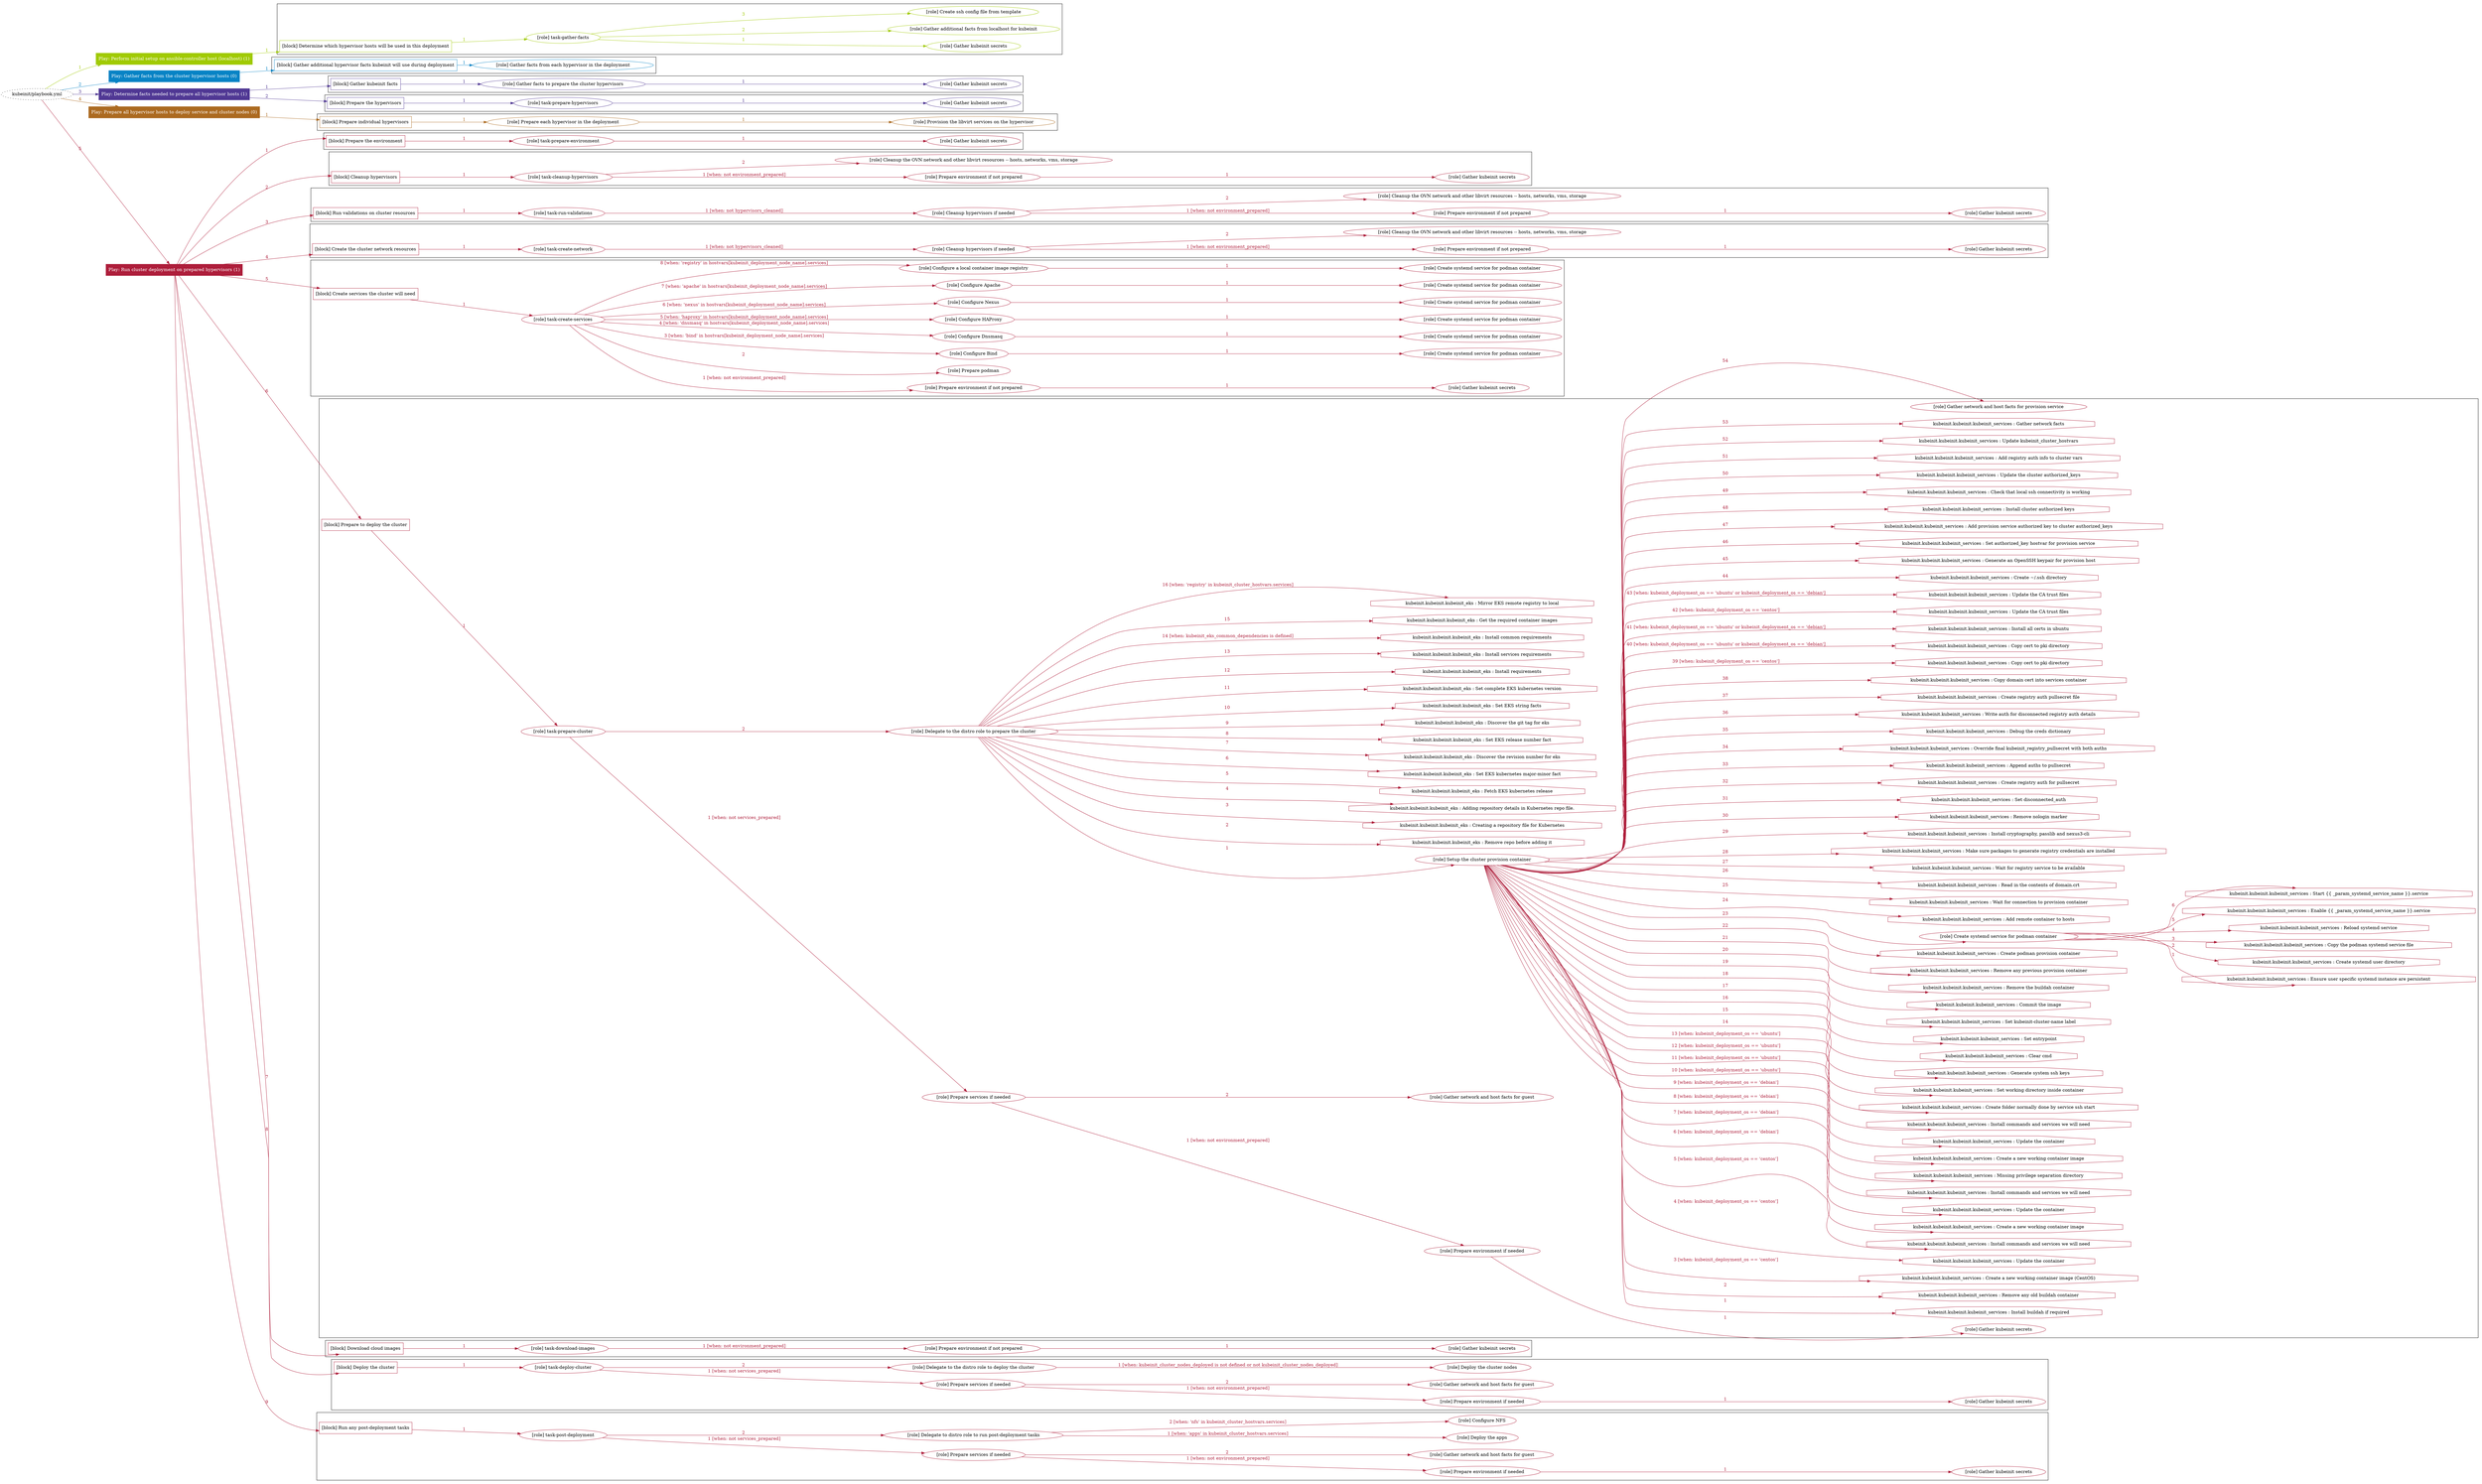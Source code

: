 digraph {
	graph [concentrate=true ordering=in rankdir=LR ratio=fill]
	edge [esep=5 sep=10]
	"kubeinit/playbook.yml" [URL="/home/runner/work/kubeinit/kubeinit/kubeinit/playbook.yml" id=playbook_fdcaee62 style=dotted]
	"kubeinit/playbook.yml" -> play_650bf93e [label="1 " color="#a0ca02" fontcolor="#a0ca02" id=edge_9c024039 labeltooltip="1 " tooltip="1 "]
	subgraph "Play: Perform initial setup on ansible-controller host (localhost) (1)" {
		play_650bf93e [label="Play: Perform initial setup on ansible-controller host (localhost) (1)" URL="/home/runner/work/kubeinit/kubeinit/kubeinit/playbook.yml" color="#a0ca02" fontcolor="#ffffff" id=play_650bf93e shape=box style=filled tooltip=localhost]
		play_650bf93e -> block_6c7f12c5 [label=1 color="#a0ca02" fontcolor="#a0ca02" id=edge_cbf48970 labeltooltip=1 tooltip=1]
		subgraph cluster_block_6c7f12c5 {
			block_6c7f12c5 [label="[block] Determine which hypervisor hosts will be used in this deployment" URL="/home/runner/work/kubeinit/kubeinit/kubeinit/playbook.yml" color="#a0ca02" id=block_6c7f12c5 labeltooltip="Determine which hypervisor hosts will be used in this deployment" shape=box tooltip="Determine which hypervisor hosts will be used in this deployment"]
			block_6c7f12c5 -> role_29492f02 [label="1 " color="#a0ca02" fontcolor="#a0ca02" id=edge_3387aa8b labeltooltip="1 " tooltip="1 "]
			subgraph "task-gather-facts" {
				role_29492f02 [label="[role] task-gather-facts" URL="/home/runner/work/kubeinit/kubeinit/kubeinit/playbook.yml" color="#a0ca02" id=role_29492f02 tooltip="task-gather-facts"]
				role_29492f02 -> role_dd04f5fd [label="1 " color="#a0ca02" fontcolor="#a0ca02" id=edge_29ed4847 labeltooltip="1 " tooltip="1 "]
				subgraph "Gather kubeinit secrets" {
					role_dd04f5fd [label="[role] Gather kubeinit secrets" URL="/home/runner/.ansible/collections/ansible_collections/kubeinit/kubeinit/roles/kubeinit_prepare/tasks/build_hypervisors_group.yml" color="#a0ca02" id=role_dd04f5fd tooltip="Gather kubeinit secrets"]
				}
				role_29492f02 -> role_55a7f1a8 [label="2 " color="#a0ca02" fontcolor="#a0ca02" id=edge_53b678a7 labeltooltip="2 " tooltip="2 "]
				subgraph "Gather additional facts from localhost for kubeinit" {
					role_55a7f1a8 [label="[role] Gather additional facts from localhost for kubeinit" URL="/home/runner/.ansible/collections/ansible_collections/kubeinit/kubeinit/roles/kubeinit_prepare/tasks/build_hypervisors_group.yml" color="#a0ca02" id=role_55a7f1a8 tooltip="Gather additional facts from localhost for kubeinit"]
				}
				role_29492f02 -> role_7bc9d8cb [label="3 " color="#a0ca02" fontcolor="#a0ca02" id=edge_88b396c5 labeltooltip="3 " tooltip="3 "]
				subgraph "Create ssh config file from template" {
					role_7bc9d8cb [label="[role] Create ssh config file from template" URL="/home/runner/.ansible/collections/ansible_collections/kubeinit/kubeinit/roles/kubeinit_prepare/tasks/build_hypervisors_group.yml" color="#a0ca02" id=role_7bc9d8cb tooltip="Create ssh config file from template"]
				}
			}
		}
	}
	"kubeinit/playbook.yml" -> play_47390392 [label="2 " color="#0783c5" fontcolor="#0783c5" id=edge_ecee5302 labeltooltip="2 " tooltip="2 "]
	subgraph "Play: Gather facts from the cluster hypervisor hosts (0)" {
		play_47390392 [label="Play: Gather facts from the cluster hypervisor hosts (0)" URL="/home/runner/work/kubeinit/kubeinit/kubeinit/playbook.yml" color="#0783c5" fontcolor="#ffffff" id=play_47390392 shape=box style=filled tooltip="Play: Gather facts from the cluster hypervisor hosts (0)"]
		play_47390392 -> block_43c7bdea [label=1 color="#0783c5" fontcolor="#0783c5" id=edge_0706723a labeltooltip=1 tooltip=1]
		subgraph cluster_block_43c7bdea {
			block_43c7bdea [label="[block] Gather additional hypervisor facts kubeinit will use during deployment" URL="/home/runner/work/kubeinit/kubeinit/kubeinit/playbook.yml" color="#0783c5" id=block_43c7bdea labeltooltip="Gather additional hypervisor facts kubeinit will use during deployment" shape=box tooltip="Gather additional hypervisor facts kubeinit will use during deployment"]
			block_43c7bdea -> role_612293ac [label="1 " color="#0783c5" fontcolor="#0783c5" id=edge_fce48d9e labeltooltip="1 " tooltip="1 "]
			subgraph "Gather facts from each hypervisor in the deployment" {
				role_612293ac [label="[role] Gather facts from each hypervisor in the deployment" URL="/home/runner/work/kubeinit/kubeinit/kubeinit/playbook.yml" color="#0783c5" id=role_612293ac tooltip="Gather facts from each hypervisor in the deployment"]
			}
		}
	}
	"kubeinit/playbook.yml" -> play_1b16b162 [label="3 " color="#503894" fontcolor="#503894" id=edge_8d4db97d labeltooltip="3 " tooltip="3 "]
	subgraph "Play: Determine facts needed to prepare all hypervisor hosts (1)" {
		play_1b16b162 [label="Play: Determine facts needed to prepare all hypervisor hosts (1)" URL="/home/runner/work/kubeinit/kubeinit/kubeinit/playbook.yml" color="#503894" fontcolor="#ffffff" id=play_1b16b162 shape=box style=filled tooltip=localhost]
		play_1b16b162 -> block_7ac0bcc1 [label=1 color="#503894" fontcolor="#503894" id=edge_846e1cb4 labeltooltip=1 tooltip=1]
		subgraph cluster_block_7ac0bcc1 {
			block_7ac0bcc1 [label="[block] Gather kubeinit facts" URL="/home/runner/work/kubeinit/kubeinit/kubeinit/playbook.yml" color="#503894" id=block_7ac0bcc1 labeltooltip="Gather kubeinit facts" shape=box tooltip="Gather kubeinit facts"]
			block_7ac0bcc1 -> role_c47e3ae5 [label="1 " color="#503894" fontcolor="#503894" id=edge_9459a520 labeltooltip="1 " tooltip="1 "]
			subgraph "Gather facts to prepare the cluster hypervisors" {
				role_c47e3ae5 [label="[role] Gather facts to prepare the cluster hypervisors" URL="/home/runner/work/kubeinit/kubeinit/kubeinit/playbook.yml" color="#503894" id=role_c47e3ae5 tooltip="Gather facts to prepare the cluster hypervisors"]
				role_c47e3ae5 -> role_109ec516 [label="1 " color="#503894" fontcolor="#503894" id=edge_a1b4ecc6 labeltooltip="1 " tooltip="1 "]
				subgraph "Gather kubeinit secrets" {
					role_109ec516 [label="[role] Gather kubeinit secrets" URL="/home/runner/.ansible/collections/ansible_collections/kubeinit/kubeinit/roles/kubeinit_prepare/tasks/gather_kubeinit_facts.yml" color="#503894" id=role_109ec516 tooltip="Gather kubeinit secrets"]
				}
			}
		}
		play_1b16b162 -> block_aaf24553 [label=2 color="#503894" fontcolor="#503894" id=edge_50411786 labeltooltip=2 tooltip=2]
		subgraph cluster_block_aaf24553 {
			block_aaf24553 [label="[block] Prepare the hypervisors" URL="/home/runner/work/kubeinit/kubeinit/kubeinit/playbook.yml" color="#503894" id=block_aaf24553 labeltooltip="Prepare the hypervisors" shape=box tooltip="Prepare the hypervisors"]
			block_aaf24553 -> role_66f07958 [label="1 " color="#503894" fontcolor="#503894" id=edge_4ba7c445 labeltooltip="1 " tooltip="1 "]
			subgraph "task-prepare-hypervisors" {
				role_66f07958 [label="[role] task-prepare-hypervisors" URL="/home/runner/work/kubeinit/kubeinit/kubeinit/playbook.yml" color="#503894" id=role_66f07958 tooltip="task-prepare-hypervisors"]
				role_66f07958 -> role_94a0ff4e [label="1 " color="#503894" fontcolor="#503894" id=edge_999269a9 labeltooltip="1 " tooltip="1 "]
				subgraph "Gather kubeinit secrets" {
					role_94a0ff4e [label="[role] Gather kubeinit secrets" URL="/home/runner/.ansible/collections/ansible_collections/kubeinit/kubeinit/roles/kubeinit_prepare/tasks/gather_kubeinit_facts.yml" color="#503894" id=role_94a0ff4e tooltip="Gather kubeinit secrets"]
				}
			}
		}
	}
	"kubeinit/playbook.yml" -> play_f69d87b1 [label="4 " color="#ac6a20" fontcolor="#ac6a20" id=edge_4fbb2624 labeltooltip="4 " tooltip="4 "]
	subgraph "Play: Prepare all hypervisor hosts to deploy service and cluster nodes (0)" {
		play_f69d87b1 [label="Play: Prepare all hypervisor hosts to deploy service and cluster nodes (0)" URL="/home/runner/work/kubeinit/kubeinit/kubeinit/playbook.yml" color="#ac6a20" fontcolor="#ffffff" id=play_f69d87b1 shape=box style=filled tooltip="Play: Prepare all hypervisor hosts to deploy service and cluster nodes (0)"]
		play_f69d87b1 -> block_7f20d272 [label=1 color="#ac6a20" fontcolor="#ac6a20" id=edge_6e7d7416 labeltooltip=1 tooltip=1]
		subgraph cluster_block_7f20d272 {
			block_7f20d272 [label="[block] Prepare individual hypervisors" URL="/home/runner/work/kubeinit/kubeinit/kubeinit/playbook.yml" color="#ac6a20" id=block_7f20d272 labeltooltip="Prepare individual hypervisors" shape=box tooltip="Prepare individual hypervisors"]
			block_7f20d272 -> role_f90dca89 [label="1 " color="#ac6a20" fontcolor="#ac6a20" id=edge_3c9223c7 labeltooltip="1 " tooltip="1 "]
			subgraph "Prepare each hypervisor in the deployment" {
				role_f90dca89 [label="[role] Prepare each hypervisor in the deployment" URL="/home/runner/work/kubeinit/kubeinit/kubeinit/playbook.yml" color="#ac6a20" id=role_f90dca89 tooltip="Prepare each hypervisor in the deployment"]
				role_f90dca89 -> role_2c85c217 [label="1 " color="#ac6a20" fontcolor="#ac6a20" id=edge_5c41ac08 labeltooltip="1 " tooltip="1 "]
				subgraph "Provision the libvirt services on the hypervisor" {
					role_2c85c217 [label="[role] Provision the libvirt services on the hypervisor" URL="/home/runner/.ansible/collections/ansible_collections/kubeinit/kubeinit/roles/kubeinit_prepare/tasks/prepare_hypervisor.yml" color="#ac6a20" id=role_2c85c217 tooltip="Provision the libvirt services on the hypervisor"]
				}
			}
		}
	}
	"kubeinit/playbook.yml" -> play_5751c4f6 [label="5 " color="#ae1e3b" fontcolor="#ae1e3b" id=edge_8016c4db labeltooltip="5 " tooltip="5 "]
	subgraph "Play: Run cluster deployment on prepared hypervisors (1)" {
		play_5751c4f6 [label="Play: Run cluster deployment on prepared hypervisors (1)" URL="/home/runner/work/kubeinit/kubeinit/kubeinit/playbook.yml" color="#ae1e3b" fontcolor="#ffffff" id=play_5751c4f6 shape=box style=filled tooltip=localhost]
		play_5751c4f6 -> block_0121a48a [label=1 color="#ae1e3b" fontcolor="#ae1e3b" id=edge_bfb3d474 labeltooltip=1 tooltip=1]
		subgraph cluster_block_0121a48a {
			block_0121a48a [label="[block] Prepare the environment" URL="/home/runner/work/kubeinit/kubeinit/kubeinit/playbook.yml" color="#ae1e3b" id=block_0121a48a labeltooltip="Prepare the environment" shape=box tooltip="Prepare the environment"]
			block_0121a48a -> role_3604bde5 [label="1 " color="#ae1e3b" fontcolor="#ae1e3b" id=edge_fbc268af labeltooltip="1 " tooltip="1 "]
			subgraph "task-prepare-environment" {
				role_3604bde5 [label="[role] task-prepare-environment" URL="/home/runner/work/kubeinit/kubeinit/kubeinit/playbook.yml" color="#ae1e3b" id=role_3604bde5 tooltip="task-prepare-environment"]
				role_3604bde5 -> role_46b75146 [label="1 " color="#ae1e3b" fontcolor="#ae1e3b" id=edge_ab3b467a labeltooltip="1 " tooltip="1 "]
				subgraph "Gather kubeinit secrets" {
					role_46b75146 [label="[role] Gather kubeinit secrets" URL="/home/runner/.ansible/collections/ansible_collections/kubeinit/kubeinit/roles/kubeinit_prepare/tasks/gather_kubeinit_facts.yml" color="#ae1e3b" id=role_46b75146 tooltip="Gather kubeinit secrets"]
				}
			}
		}
		play_5751c4f6 -> block_7f7f89b1 [label=2 color="#ae1e3b" fontcolor="#ae1e3b" id=edge_99500fbf labeltooltip=2 tooltip=2]
		subgraph cluster_block_7f7f89b1 {
			block_7f7f89b1 [label="[block] Cleanup hypervisors" URL="/home/runner/work/kubeinit/kubeinit/kubeinit/playbook.yml" color="#ae1e3b" id=block_7f7f89b1 labeltooltip="Cleanup hypervisors" shape=box tooltip="Cleanup hypervisors"]
			block_7f7f89b1 -> role_335f541c [label="1 " color="#ae1e3b" fontcolor="#ae1e3b" id=edge_f43f7b75 labeltooltip="1 " tooltip="1 "]
			subgraph "task-cleanup-hypervisors" {
				role_335f541c [label="[role] task-cleanup-hypervisors" URL="/home/runner/work/kubeinit/kubeinit/kubeinit/playbook.yml" color="#ae1e3b" id=role_335f541c tooltip="task-cleanup-hypervisors"]
				role_335f541c -> role_9af71b4f [label="1 [when: not environment_prepared]" color="#ae1e3b" fontcolor="#ae1e3b" id=edge_12a52230 labeltooltip="1 [when: not environment_prepared]" tooltip="1 [when: not environment_prepared]"]
				subgraph "Prepare environment if not prepared" {
					role_9af71b4f [label="[role] Prepare environment if not prepared" URL="/home/runner/.ansible/collections/ansible_collections/kubeinit/kubeinit/roles/kubeinit_prepare/tasks/cleanup_hypervisors.yml" color="#ae1e3b" id=role_9af71b4f tooltip="Prepare environment if not prepared"]
					role_9af71b4f -> role_ae8d172a [label="1 " color="#ae1e3b" fontcolor="#ae1e3b" id=edge_4fa92f47 labeltooltip="1 " tooltip="1 "]
					subgraph "Gather kubeinit secrets" {
						role_ae8d172a [label="[role] Gather kubeinit secrets" URL="/home/runner/.ansible/collections/ansible_collections/kubeinit/kubeinit/roles/kubeinit_prepare/tasks/gather_kubeinit_facts.yml" color="#ae1e3b" id=role_ae8d172a tooltip="Gather kubeinit secrets"]
					}
				}
				role_335f541c -> role_eedc6550 [label="2 " color="#ae1e3b" fontcolor="#ae1e3b" id=edge_85048bef labeltooltip="2 " tooltip="2 "]
				subgraph "Cleanup the OVN network and other libvirt resources -- hosts, networks, vms, storage" {
					role_eedc6550 [label="[role] Cleanup the OVN network and other libvirt resources -- hosts, networks, vms, storage" URL="/home/runner/.ansible/collections/ansible_collections/kubeinit/kubeinit/roles/kubeinit_prepare/tasks/cleanup_hypervisors.yml" color="#ae1e3b" id=role_eedc6550 tooltip="Cleanup the OVN network and other libvirt resources -- hosts, networks, vms, storage"]
				}
			}
		}
		play_5751c4f6 -> block_76e57fe5 [label=3 color="#ae1e3b" fontcolor="#ae1e3b" id=edge_35c61523 labeltooltip=3 tooltip=3]
		subgraph cluster_block_76e57fe5 {
			block_76e57fe5 [label="[block] Run validations on cluster resources" URL="/home/runner/work/kubeinit/kubeinit/kubeinit/playbook.yml" color="#ae1e3b" id=block_76e57fe5 labeltooltip="Run validations on cluster resources" shape=box tooltip="Run validations on cluster resources"]
			block_76e57fe5 -> role_29ef4921 [label="1 " color="#ae1e3b" fontcolor="#ae1e3b" id=edge_99a4a4c3 labeltooltip="1 " tooltip="1 "]
			subgraph "task-run-validations" {
				role_29ef4921 [label="[role] task-run-validations" URL="/home/runner/work/kubeinit/kubeinit/kubeinit/playbook.yml" color="#ae1e3b" id=role_29ef4921 tooltip="task-run-validations"]
				role_29ef4921 -> role_b4538955 [label="1 [when: not hypervisors_cleaned]" color="#ae1e3b" fontcolor="#ae1e3b" id=edge_935d1e71 labeltooltip="1 [when: not hypervisors_cleaned]" tooltip="1 [when: not hypervisors_cleaned]"]
				subgraph "Cleanup hypervisors if needed" {
					role_b4538955 [label="[role] Cleanup hypervisors if needed" URL="/home/runner/.ansible/collections/ansible_collections/kubeinit/kubeinit/roles/kubeinit_validations/tasks/main.yml" color="#ae1e3b" id=role_b4538955 tooltip="Cleanup hypervisors if needed"]
					role_b4538955 -> role_4ce6dbc7 [label="1 [when: not environment_prepared]" color="#ae1e3b" fontcolor="#ae1e3b" id=edge_247c66cf labeltooltip="1 [when: not environment_prepared]" tooltip="1 [when: not environment_prepared]"]
					subgraph "Prepare environment if not prepared" {
						role_4ce6dbc7 [label="[role] Prepare environment if not prepared" URL="/home/runner/.ansible/collections/ansible_collections/kubeinit/kubeinit/roles/kubeinit_prepare/tasks/cleanup_hypervisors.yml" color="#ae1e3b" id=role_4ce6dbc7 tooltip="Prepare environment if not prepared"]
						role_4ce6dbc7 -> role_76eb8f0a [label="1 " color="#ae1e3b" fontcolor="#ae1e3b" id=edge_aeb0cb98 labeltooltip="1 " tooltip="1 "]
						subgraph "Gather kubeinit secrets" {
							role_76eb8f0a [label="[role] Gather kubeinit secrets" URL="/home/runner/.ansible/collections/ansible_collections/kubeinit/kubeinit/roles/kubeinit_prepare/tasks/gather_kubeinit_facts.yml" color="#ae1e3b" id=role_76eb8f0a tooltip="Gather kubeinit secrets"]
						}
					}
					role_b4538955 -> role_9c2dc5ef [label="2 " color="#ae1e3b" fontcolor="#ae1e3b" id=edge_fb2045c6 labeltooltip="2 " tooltip="2 "]
					subgraph "Cleanup the OVN network and other libvirt resources -- hosts, networks, vms, storage" {
						role_9c2dc5ef [label="[role] Cleanup the OVN network and other libvirt resources -- hosts, networks, vms, storage" URL="/home/runner/.ansible/collections/ansible_collections/kubeinit/kubeinit/roles/kubeinit_prepare/tasks/cleanup_hypervisors.yml" color="#ae1e3b" id=role_9c2dc5ef tooltip="Cleanup the OVN network and other libvirt resources -- hosts, networks, vms, storage"]
					}
				}
			}
		}
		play_5751c4f6 -> block_248d3e69 [label=4 color="#ae1e3b" fontcolor="#ae1e3b" id=edge_44b98647 labeltooltip=4 tooltip=4]
		subgraph cluster_block_248d3e69 {
			block_248d3e69 [label="[block] Create the cluster network resources" URL="/home/runner/work/kubeinit/kubeinit/kubeinit/playbook.yml" color="#ae1e3b" id=block_248d3e69 labeltooltip="Create the cluster network resources" shape=box tooltip="Create the cluster network resources"]
			block_248d3e69 -> role_500b6226 [label="1 " color="#ae1e3b" fontcolor="#ae1e3b" id=edge_6cc381bc labeltooltip="1 " tooltip="1 "]
			subgraph "task-create-network" {
				role_500b6226 [label="[role] task-create-network" URL="/home/runner/work/kubeinit/kubeinit/kubeinit/playbook.yml" color="#ae1e3b" id=role_500b6226 tooltip="task-create-network"]
				role_500b6226 -> role_6a5922e9 [label="1 [when: not hypervisors_cleaned]" color="#ae1e3b" fontcolor="#ae1e3b" id=edge_b96653a4 labeltooltip="1 [when: not hypervisors_cleaned]" tooltip="1 [when: not hypervisors_cleaned]"]
				subgraph "Cleanup hypervisors if needed" {
					role_6a5922e9 [label="[role] Cleanup hypervisors if needed" URL="/home/runner/.ansible/collections/ansible_collections/kubeinit/kubeinit/roles/kubeinit_libvirt/tasks/create_network.yml" color="#ae1e3b" id=role_6a5922e9 tooltip="Cleanup hypervisors if needed"]
					role_6a5922e9 -> role_a8e313c8 [label="1 [when: not environment_prepared]" color="#ae1e3b" fontcolor="#ae1e3b" id=edge_0f1da395 labeltooltip="1 [when: not environment_prepared]" tooltip="1 [when: not environment_prepared]"]
					subgraph "Prepare environment if not prepared" {
						role_a8e313c8 [label="[role] Prepare environment if not prepared" URL="/home/runner/.ansible/collections/ansible_collections/kubeinit/kubeinit/roles/kubeinit_prepare/tasks/cleanup_hypervisors.yml" color="#ae1e3b" id=role_a8e313c8 tooltip="Prepare environment if not prepared"]
						role_a8e313c8 -> role_72f7fc4f [label="1 " color="#ae1e3b" fontcolor="#ae1e3b" id=edge_fd39a1b4 labeltooltip="1 " tooltip="1 "]
						subgraph "Gather kubeinit secrets" {
							role_72f7fc4f [label="[role] Gather kubeinit secrets" URL="/home/runner/.ansible/collections/ansible_collections/kubeinit/kubeinit/roles/kubeinit_prepare/tasks/gather_kubeinit_facts.yml" color="#ae1e3b" id=role_72f7fc4f tooltip="Gather kubeinit secrets"]
						}
					}
					role_6a5922e9 -> role_2164ba9f [label="2 " color="#ae1e3b" fontcolor="#ae1e3b" id=edge_17c9eb1b labeltooltip="2 " tooltip="2 "]
					subgraph "Cleanup the OVN network and other libvirt resources -- hosts, networks, vms, storage" {
						role_2164ba9f [label="[role] Cleanup the OVN network and other libvirt resources -- hosts, networks, vms, storage" URL="/home/runner/.ansible/collections/ansible_collections/kubeinit/kubeinit/roles/kubeinit_prepare/tasks/cleanup_hypervisors.yml" color="#ae1e3b" id=role_2164ba9f tooltip="Cleanup the OVN network and other libvirt resources -- hosts, networks, vms, storage"]
					}
				}
			}
		}
		play_5751c4f6 -> block_3adcdb2f [label=5 color="#ae1e3b" fontcolor="#ae1e3b" id=edge_ab72ec4e labeltooltip=5 tooltip=5]
		subgraph cluster_block_3adcdb2f {
			block_3adcdb2f [label="[block] Create services the cluster will need" URL="/home/runner/work/kubeinit/kubeinit/kubeinit/playbook.yml" color="#ae1e3b" id=block_3adcdb2f labeltooltip="Create services the cluster will need" shape=box tooltip="Create services the cluster will need"]
			block_3adcdb2f -> role_3142ba0d [label="1 " color="#ae1e3b" fontcolor="#ae1e3b" id=edge_3bbedbf6 labeltooltip="1 " tooltip="1 "]
			subgraph "task-create-services" {
				role_3142ba0d [label="[role] task-create-services" URL="/home/runner/work/kubeinit/kubeinit/kubeinit/playbook.yml" color="#ae1e3b" id=role_3142ba0d tooltip="task-create-services"]
				role_3142ba0d -> role_715914f4 [label="1 [when: not environment_prepared]" color="#ae1e3b" fontcolor="#ae1e3b" id=edge_4a603c46 labeltooltip="1 [when: not environment_prepared]" tooltip="1 [when: not environment_prepared]"]
				subgraph "Prepare environment if not prepared" {
					role_715914f4 [label="[role] Prepare environment if not prepared" URL="/home/runner/.ansible/collections/ansible_collections/kubeinit/kubeinit/roles/kubeinit_services/tasks/main.yml" color="#ae1e3b" id=role_715914f4 tooltip="Prepare environment if not prepared"]
					role_715914f4 -> role_c4cccc6a [label="1 " color="#ae1e3b" fontcolor="#ae1e3b" id=edge_8df4d5c0 labeltooltip="1 " tooltip="1 "]
					subgraph "Gather kubeinit secrets" {
						role_c4cccc6a [label="[role] Gather kubeinit secrets" URL="/home/runner/.ansible/collections/ansible_collections/kubeinit/kubeinit/roles/kubeinit_prepare/tasks/gather_kubeinit_facts.yml" color="#ae1e3b" id=role_c4cccc6a tooltip="Gather kubeinit secrets"]
					}
				}
				role_3142ba0d -> role_78c6b73e [label="2 " color="#ae1e3b" fontcolor="#ae1e3b" id=edge_4cbf8000 labeltooltip="2 " tooltip="2 "]
				subgraph "Prepare podman" {
					role_78c6b73e [label="[role] Prepare podman" URL="/home/runner/.ansible/collections/ansible_collections/kubeinit/kubeinit/roles/kubeinit_services/tasks/00_create_service_pod.yml" color="#ae1e3b" id=role_78c6b73e tooltip="Prepare podman"]
				}
				role_3142ba0d -> role_1063b77a [label="3 [when: 'bind' in hostvars[kubeinit_deployment_node_name].services]" color="#ae1e3b" fontcolor="#ae1e3b" id=edge_94194c58 labeltooltip="3 [when: 'bind' in hostvars[kubeinit_deployment_node_name].services]" tooltip="3 [when: 'bind' in hostvars[kubeinit_deployment_node_name].services]"]
				subgraph "Configure Bind" {
					role_1063b77a [label="[role] Configure Bind" URL="/home/runner/.ansible/collections/ansible_collections/kubeinit/kubeinit/roles/kubeinit_services/tasks/start_services_containers.yml" color="#ae1e3b" id=role_1063b77a tooltip="Configure Bind"]
					role_1063b77a -> role_70b49bd2 [label="1 " color="#ae1e3b" fontcolor="#ae1e3b" id=edge_7e1a219a labeltooltip="1 " tooltip="1 "]
					subgraph "Create systemd service for podman container" {
						role_70b49bd2 [label="[role] Create systemd service for podman container" URL="/home/runner/.ansible/collections/ansible_collections/kubeinit/kubeinit/roles/kubeinit_bind/tasks/main.yml" color="#ae1e3b" id=role_70b49bd2 tooltip="Create systemd service for podman container"]
					}
				}
				role_3142ba0d -> role_9cc0c2b5 [label="4 [when: 'dnsmasq' in hostvars[kubeinit_deployment_node_name].services]" color="#ae1e3b" fontcolor="#ae1e3b" id=edge_05290a92 labeltooltip="4 [when: 'dnsmasq' in hostvars[kubeinit_deployment_node_name].services]" tooltip="4 [when: 'dnsmasq' in hostvars[kubeinit_deployment_node_name].services]"]
				subgraph "Configure Dnsmasq" {
					role_9cc0c2b5 [label="[role] Configure Dnsmasq" URL="/home/runner/.ansible/collections/ansible_collections/kubeinit/kubeinit/roles/kubeinit_services/tasks/start_services_containers.yml" color="#ae1e3b" id=role_9cc0c2b5 tooltip="Configure Dnsmasq"]
					role_9cc0c2b5 -> role_51a4ccd0 [label="1 " color="#ae1e3b" fontcolor="#ae1e3b" id=edge_8a319242 labeltooltip="1 " tooltip="1 "]
					subgraph "Create systemd service for podman container" {
						role_51a4ccd0 [label="[role] Create systemd service for podman container" URL="/home/runner/.ansible/collections/ansible_collections/kubeinit/kubeinit/roles/kubeinit_dnsmasq/tasks/main.yml" color="#ae1e3b" id=role_51a4ccd0 tooltip="Create systemd service for podman container"]
					}
				}
				role_3142ba0d -> role_bd14a1b9 [label="5 [when: 'haproxy' in hostvars[kubeinit_deployment_node_name].services]" color="#ae1e3b" fontcolor="#ae1e3b" id=edge_2bd9e8c8 labeltooltip="5 [when: 'haproxy' in hostvars[kubeinit_deployment_node_name].services]" tooltip="5 [when: 'haproxy' in hostvars[kubeinit_deployment_node_name].services]"]
				subgraph "Configure HAProxy" {
					role_bd14a1b9 [label="[role] Configure HAProxy" URL="/home/runner/.ansible/collections/ansible_collections/kubeinit/kubeinit/roles/kubeinit_services/tasks/start_services_containers.yml" color="#ae1e3b" id=role_bd14a1b9 tooltip="Configure HAProxy"]
					role_bd14a1b9 -> role_b3a76388 [label="1 " color="#ae1e3b" fontcolor="#ae1e3b" id=edge_23339c0b labeltooltip="1 " tooltip="1 "]
					subgraph "Create systemd service for podman container" {
						role_b3a76388 [label="[role] Create systemd service for podman container" URL="/home/runner/.ansible/collections/ansible_collections/kubeinit/kubeinit/roles/kubeinit_haproxy/tasks/main.yml" color="#ae1e3b" id=role_b3a76388 tooltip="Create systemd service for podman container"]
					}
				}
				role_3142ba0d -> role_1e92a79b [label="6 [when: 'nexus' in hostvars[kubeinit_deployment_node_name].services]" color="#ae1e3b" fontcolor="#ae1e3b" id=edge_e9346ea1 labeltooltip="6 [when: 'nexus' in hostvars[kubeinit_deployment_node_name].services]" tooltip="6 [when: 'nexus' in hostvars[kubeinit_deployment_node_name].services]"]
				subgraph "Configure Nexus" {
					role_1e92a79b [label="[role] Configure Nexus" URL="/home/runner/.ansible/collections/ansible_collections/kubeinit/kubeinit/roles/kubeinit_services/tasks/start_services_containers.yml" color="#ae1e3b" id=role_1e92a79b tooltip="Configure Nexus"]
					role_1e92a79b -> role_cc808ab9 [label="1 " color="#ae1e3b" fontcolor="#ae1e3b" id=edge_b5d4de90 labeltooltip="1 " tooltip="1 "]
					subgraph "Create systemd service for podman container" {
						role_cc808ab9 [label="[role] Create systemd service for podman container" URL="/home/runner/.ansible/collections/ansible_collections/kubeinit/kubeinit/roles/kubeinit_nexus/tasks/main.yml" color="#ae1e3b" id=role_cc808ab9 tooltip="Create systemd service for podman container"]
					}
				}
				role_3142ba0d -> role_3b20dc54 [label="7 [when: 'apache' in hostvars[kubeinit_deployment_node_name].services]" color="#ae1e3b" fontcolor="#ae1e3b" id=edge_366b50fe labeltooltip="7 [when: 'apache' in hostvars[kubeinit_deployment_node_name].services]" tooltip="7 [when: 'apache' in hostvars[kubeinit_deployment_node_name].services]"]
				subgraph "Configure Apache" {
					role_3b20dc54 [label="[role] Configure Apache" URL="/home/runner/.ansible/collections/ansible_collections/kubeinit/kubeinit/roles/kubeinit_services/tasks/start_services_containers.yml" color="#ae1e3b" id=role_3b20dc54 tooltip="Configure Apache"]
					role_3b20dc54 -> role_b1d98aab [label="1 " color="#ae1e3b" fontcolor="#ae1e3b" id=edge_4f0f1095 labeltooltip="1 " tooltip="1 "]
					subgraph "Create systemd service for podman container" {
						role_b1d98aab [label="[role] Create systemd service for podman container" URL="/home/runner/.ansible/collections/ansible_collections/kubeinit/kubeinit/roles/kubeinit_apache/tasks/main.yml" color="#ae1e3b" id=role_b1d98aab tooltip="Create systemd service for podman container"]
					}
				}
				role_3142ba0d -> role_f21ec4e7 [label="8 [when: 'registry' in hostvars[kubeinit_deployment_node_name].services]" color="#ae1e3b" fontcolor="#ae1e3b" id=edge_b8f80d84 labeltooltip="8 [when: 'registry' in hostvars[kubeinit_deployment_node_name].services]" tooltip="8 [when: 'registry' in hostvars[kubeinit_deployment_node_name].services]"]
				subgraph "Configure a local container image registry" {
					role_f21ec4e7 [label="[role] Configure a local container image registry" URL="/home/runner/.ansible/collections/ansible_collections/kubeinit/kubeinit/roles/kubeinit_services/tasks/start_services_containers.yml" color="#ae1e3b" id=role_f21ec4e7 tooltip="Configure a local container image registry"]
					role_f21ec4e7 -> role_fc54ac22 [label="1 " color="#ae1e3b" fontcolor="#ae1e3b" id=edge_459ff9cf labeltooltip="1 " tooltip="1 "]
					subgraph "Create systemd service for podman container" {
						role_fc54ac22 [label="[role] Create systemd service for podman container" URL="/home/runner/.ansible/collections/ansible_collections/kubeinit/kubeinit/roles/kubeinit_registry/tasks/main.yml" color="#ae1e3b" id=role_fc54ac22 tooltip="Create systemd service for podman container"]
					}
				}
			}
		}
		play_5751c4f6 -> block_91a5103b [label=6 color="#ae1e3b" fontcolor="#ae1e3b" id=edge_51d3b2a4 labeltooltip=6 tooltip=6]
		subgraph cluster_block_91a5103b {
			block_91a5103b [label="[block] Prepare to deploy the cluster" URL="/home/runner/work/kubeinit/kubeinit/kubeinit/playbook.yml" color="#ae1e3b" id=block_91a5103b labeltooltip="Prepare to deploy the cluster" shape=box tooltip="Prepare to deploy the cluster"]
			block_91a5103b -> role_fe0e8d0b [label="1 " color="#ae1e3b" fontcolor="#ae1e3b" id=edge_9ae096ee labeltooltip="1 " tooltip="1 "]
			subgraph "task-prepare-cluster" {
				role_fe0e8d0b [label="[role] task-prepare-cluster" URL="/home/runner/work/kubeinit/kubeinit/kubeinit/playbook.yml" color="#ae1e3b" id=role_fe0e8d0b tooltip="task-prepare-cluster"]
				role_fe0e8d0b -> role_839cc619 [label="1 [when: not services_prepared]" color="#ae1e3b" fontcolor="#ae1e3b" id=edge_2bda31aa labeltooltip="1 [when: not services_prepared]" tooltip="1 [when: not services_prepared]"]
				subgraph "Prepare services if needed" {
					role_839cc619 [label="[role] Prepare services if needed" URL="/home/runner/.ansible/collections/ansible_collections/kubeinit/kubeinit/roles/kubeinit_prepare/tasks/prepare_cluster.yml" color="#ae1e3b" id=role_839cc619 tooltip="Prepare services if needed"]
					role_839cc619 -> role_b27a8b8b [label="1 [when: not environment_prepared]" color="#ae1e3b" fontcolor="#ae1e3b" id=edge_294f5d4c labeltooltip="1 [when: not environment_prepared]" tooltip="1 [when: not environment_prepared]"]
					subgraph "Prepare environment if needed" {
						role_b27a8b8b [label="[role] Prepare environment if needed" URL="/home/runner/.ansible/collections/ansible_collections/kubeinit/kubeinit/roles/kubeinit_services/tasks/prepare_services.yml" color="#ae1e3b" id=role_b27a8b8b tooltip="Prepare environment if needed"]
						role_b27a8b8b -> role_e5a9fbe3 [label="1 " color="#ae1e3b" fontcolor="#ae1e3b" id=edge_328dda86 labeltooltip="1 " tooltip="1 "]
						subgraph "Gather kubeinit secrets" {
							role_e5a9fbe3 [label="[role] Gather kubeinit secrets" URL="/home/runner/.ansible/collections/ansible_collections/kubeinit/kubeinit/roles/kubeinit_prepare/tasks/gather_kubeinit_facts.yml" color="#ae1e3b" id=role_e5a9fbe3 tooltip="Gather kubeinit secrets"]
						}
					}
					role_839cc619 -> role_83551e2a [label="2 " color="#ae1e3b" fontcolor="#ae1e3b" id=edge_94be6d22 labeltooltip="2 " tooltip="2 "]
					subgraph "Gather network and host facts for guest" {
						role_83551e2a [label="[role] Gather network and host facts for guest" URL="/home/runner/.ansible/collections/ansible_collections/kubeinit/kubeinit/roles/kubeinit_services/tasks/prepare_services.yml" color="#ae1e3b" id=role_83551e2a tooltip="Gather network and host facts for guest"]
					}
				}
				role_fe0e8d0b -> role_4a52b5d5 [label="2 " color="#ae1e3b" fontcolor="#ae1e3b" id=edge_a2e63cf2 labeltooltip="2 " tooltip="2 "]
				subgraph "Delegate to the distro role to prepare the cluster" {
					role_4a52b5d5 [label="[role] Delegate to the distro role to prepare the cluster" URL="/home/runner/.ansible/collections/ansible_collections/kubeinit/kubeinit/roles/kubeinit_prepare/tasks/prepare_cluster.yml" color="#ae1e3b" id=role_4a52b5d5 tooltip="Delegate to the distro role to prepare the cluster"]
					role_4a52b5d5 -> role_7e411229 [label="1 " color="#ae1e3b" fontcolor="#ae1e3b" id=edge_3a458771 labeltooltip="1 " tooltip="1 "]
					subgraph "Setup the cluster provision container" {
						role_7e411229 [label="[role] Setup the cluster provision container" URL="/home/runner/.ansible/collections/ansible_collections/kubeinit/kubeinit/roles/kubeinit_eks/tasks/prepare_cluster.yml" color="#ae1e3b" id=role_7e411229 tooltip="Setup the cluster provision container"]
						task_c4bdac42 [label="kubeinit.kubeinit.kubeinit_services : Install buildah if required" URL="/home/runner/.ansible/collections/ansible_collections/kubeinit/kubeinit/roles/kubeinit_services/tasks/create_provision_container.yml" color="#ae1e3b" id=task_c4bdac42 shape=octagon tooltip="kubeinit.kubeinit.kubeinit_services : Install buildah if required"]
						role_7e411229 -> task_c4bdac42 [label="1 " color="#ae1e3b" fontcolor="#ae1e3b" id=edge_495bb4ab labeltooltip="1 " tooltip="1 "]
						task_3da11b25 [label="kubeinit.kubeinit.kubeinit_services : Remove any old buildah container" URL="/home/runner/.ansible/collections/ansible_collections/kubeinit/kubeinit/roles/kubeinit_services/tasks/create_provision_container.yml" color="#ae1e3b" id=task_3da11b25 shape=octagon tooltip="kubeinit.kubeinit.kubeinit_services : Remove any old buildah container"]
						role_7e411229 -> task_3da11b25 [label="2 " color="#ae1e3b" fontcolor="#ae1e3b" id=edge_b4f774c4 labeltooltip="2 " tooltip="2 "]
						task_0356ecfe [label="kubeinit.kubeinit.kubeinit_services : Create a new working container image (CentOS)" URL="/home/runner/.ansible/collections/ansible_collections/kubeinit/kubeinit/roles/kubeinit_services/tasks/create_provision_container.yml" color="#ae1e3b" id=task_0356ecfe shape=octagon tooltip="kubeinit.kubeinit.kubeinit_services : Create a new working container image (CentOS)"]
						role_7e411229 -> task_0356ecfe [label="3 [when: kubeinit_deployment_os == 'centos']" color="#ae1e3b" fontcolor="#ae1e3b" id=edge_0750d2d6 labeltooltip="3 [when: kubeinit_deployment_os == 'centos']" tooltip="3 [when: kubeinit_deployment_os == 'centos']"]
						task_28afc7fd [label="kubeinit.kubeinit.kubeinit_services : Update the container" URL="/home/runner/.ansible/collections/ansible_collections/kubeinit/kubeinit/roles/kubeinit_services/tasks/create_provision_container.yml" color="#ae1e3b" id=task_28afc7fd shape=octagon tooltip="kubeinit.kubeinit.kubeinit_services : Update the container"]
						role_7e411229 -> task_28afc7fd [label="4 [when: kubeinit_deployment_os == 'centos']" color="#ae1e3b" fontcolor="#ae1e3b" id=edge_f60bde2e labeltooltip="4 [when: kubeinit_deployment_os == 'centos']" tooltip="4 [when: kubeinit_deployment_os == 'centos']"]
						task_469e2a5d [label="kubeinit.kubeinit.kubeinit_services : Install commands and services we will need" URL="/home/runner/.ansible/collections/ansible_collections/kubeinit/kubeinit/roles/kubeinit_services/tasks/create_provision_container.yml" color="#ae1e3b" id=task_469e2a5d shape=octagon tooltip="kubeinit.kubeinit.kubeinit_services : Install commands and services we will need"]
						role_7e411229 -> task_469e2a5d [label="5 [when: kubeinit_deployment_os == 'centos']" color="#ae1e3b" fontcolor="#ae1e3b" id=edge_b95a99f8 labeltooltip="5 [when: kubeinit_deployment_os == 'centos']" tooltip="5 [when: kubeinit_deployment_os == 'centos']"]
						task_faf724d9 [label="kubeinit.kubeinit.kubeinit_services : Create a new working container image" URL="/home/runner/.ansible/collections/ansible_collections/kubeinit/kubeinit/roles/kubeinit_services/tasks/create_provision_container.yml" color="#ae1e3b" id=task_faf724d9 shape=octagon tooltip="kubeinit.kubeinit.kubeinit_services : Create a new working container image"]
						role_7e411229 -> task_faf724d9 [label="6 [when: kubeinit_deployment_os == 'debian']" color="#ae1e3b" fontcolor="#ae1e3b" id=edge_7f72ee0b labeltooltip="6 [when: kubeinit_deployment_os == 'debian']" tooltip="6 [when: kubeinit_deployment_os == 'debian']"]
						task_96fdcf87 [label="kubeinit.kubeinit.kubeinit_services : Update the container" URL="/home/runner/.ansible/collections/ansible_collections/kubeinit/kubeinit/roles/kubeinit_services/tasks/create_provision_container.yml" color="#ae1e3b" id=task_96fdcf87 shape=octagon tooltip="kubeinit.kubeinit.kubeinit_services : Update the container"]
						role_7e411229 -> task_96fdcf87 [label="7 [when: kubeinit_deployment_os == 'debian']" color="#ae1e3b" fontcolor="#ae1e3b" id=edge_74e58d90 labeltooltip="7 [when: kubeinit_deployment_os == 'debian']" tooltip="7 [when: kubeinit_deployment_os == 'debian']"]
						task_01b0246a [label="kubeinit.kubeinit.kubeinit_services : Install commands and services we will need" URL="/home/runner/.ansible/collections/ansible_collections/kubeinit/kubeinit/roles/kubeinit_services/tasks/create_provision_container.yml" color="#ae1e3b" id=task_01b0246a shape=octagon tooltip="kubeinit.kubeinit.kubeinit_services : Install commands and services we will need"]
						role_7e411229 -> task_01b0246a [label="8 [when: kubeinit_deployment_os == 'debian']" color="#ae1e3b" fontcolor="#ae1e3b" id=edge_3aa06981 labeltooltip="8 [when: kubeinit_deployment_os == 'debian']" tooltip="8 [when: kubeinit_deployment_os == 'debian']"]
						task_94befc41 [label="kubeinit.kubeinit.kubeinit_services : Missing privilege separation directory" URL="/home/runner/.ansible/collections/ansible_collections/kubeinit/kubeinit/roles/kubeinit_services/tasks/create_provision_container.yml" color="#ae1e3b" id=task_94befc41 shape=octagon tooltip="kubeinit.kubeinit.kubeinit_services : Missing privilege separation directory"]
						role_7e411229 -> task_94befc41 [label="9 [when: kubeinit_deployment_os == 'debian']" color="#ae1e3b" fontcolor="#ae1e3b" id=edge_b9dbe5c3 labeltooltip="9 [when: kubeinit_deployment_os == 'debian']" tooltip="9 [when: kubeinit_deployment_os == 'debian']"]
						task_f55573e2 [label="kubeinit.kubeinit.kubeinit_services : Create a new working container image" URL="/home/runner/.ansible/collections/ansible_collections/kubeinit/kubeinit/roles/kubeinit_services/tasks/create_provision_container.yml" color="#ae1e3b" id=task_f55573e2 shape=octagon tooltip="kubeinit.kubeinit.kubeinit_services : Create a new working container image"]
						role_7e411229 -> task_f55573e2 [label="10 [when: kubeinit_deployment_os == 'ubuntu']" color="#ae1e3b" fontcolor="#ae1e3b" id=edge_ed0acf23 labeltooltip="10 [when: kubeinit_deployment_os == 'ubuntu']" tooltip="10 [when: kubeinit_deployment_os == 'ubuntu']"]
						task_fa1d480e [label="kubeinit.kubeinit.kubeinit_services : Update the container" URL="/home/runner/.ansible/collections/ansible_collections/kubeinit/kubeinit/roles/kubeinit_services/tasks/create_provision_container.yml" color="#ae1e3b" id=task_fa1d480e shape=octagon tooltip="kubeinit.kubeinit.kubeinit_services : Update the container"]
						role_7e411229 -> task_fa1d480e [label="11 [when: kubeinit_deployment_os == 'ubuntu']" color="#ae1e3b" fontcolor="#ae1e3b" id=edge_a97d579f labeltooltip="11 [when: kubeinit_deployment_os == 'ubuntu']" tooltip="11 [when: kubeinit_deployment_os == 'ubuntu']"]
						task_966dde86 [label="kubeinit.kubeinit.kubeinit_services : Install commands and services we will need" URL="/home/runner/.ansible/collections/ansible_collections/kubeinit/kubeinit/roles/kubeinit_services/tasks/create_provision_container.yml" color="#ae1e3b" id=task_966dde86 shape=octagon tooltip="kubeinit.kubeinit.kubeinit_services : Install commands and services we will need"]
						role_7e411229 -> task_966dde86 [label="12 [when: kubeinit_deployment_os == 'ubuntu']" color="#ae1e3b" fontcolor="#ae1e3b" id=edge_32281c6f labeltooltip="12 [when: kubeinit_deployment_os == 'ubuntu']" tooltip="12 [when: kubeinit_deployment_os == 'ubuntu']"]
						task_7aaa72b8 [label="kubeinit.kubeinit.kubeinit_services : Create folder normally done by service ssh start" URL="/home/runner/.ansible/collections/ansible_collections/kubeinit/kubeinit/roles/kubeinit_services/tasks/create_provision_container.yml" color="#ae1e3b" id=task_7aaa72b8 shape=octagon tooltip="kubeinit.kubeinit.kubeinit_services : Create folder normally done by service ssh start"]
						role_7e411229 -> task_7aaa72b8 [label="13 [when: kubeinit_deployment_os == 'ubuntu']" color="#ae1e3b" fontcolor="#ae1e3b" id=edge_9c32ddae labeltooltip="13 [when: kubeinit_deployment_os == 'ubuntu']" tooltip="13 [when: kubeinit_deployment_os == 'ubuntu']"]
						task_72f8f1d0 [label="kubeinit.kubeinit.kubeinit_services : Set working directory inside container" URL="/home/runner/.ansible/collections/ansible_collections/kubeinit/kubeinit/roles/kubeinit_services/tasks/create_provision_container.yml" color="#ae1e3b" id=task_72f8f1d0 shape=octagon tooltip="kubeinit.kubeinit.kubeinit_services : Set working directory inside container"]
						role_7e411229 -> task_72f8f1d0 [label="14 " color="#ae1e3b" fontcolor="#ae1e3b" id=edge_c853a352 labeltooltip="14 " tooltip="14 "]
						task_d8d52d7b [label="kubeinit.kubeinit.kubeinit_services : Generate system ssh keys" URL="/home/runner/.ansible/collections/ansible_collections/kubeinit/kubeinit/roles/kubeinit_services/tasks/create_provision_container.yml" color="#ae1e3b" id=task_d8d52d7b shape=octagon tooltip="kubeinit.kubeinit.kubeinit_services : Generate system ssh keys"]
						role_7e411229 -> task_d8d52d7b [label="15 " color="#ae1e3b" fontcolor="#ae1e3b" id=edge_2b00ef10 labeltooltip="15 " tooltip="15 "]
						task_67d8af74 [label="kubeinit.kubeinit.kubeinit_services : Clear cmd" URL="/home/runner/.ansible/collections/ansible_collections/kubeinit/kubeinit/roles/kubeinit_services/tasks/create_provision_container.yml" color="#ae1e3b" id=task_67d8af74 shape=octagon tooltip="kubeinit.kubeinit.kubeinit_services : Clear cmd"]
						role_7e411229 -> task_67d8af74 [label="16 " color="#ae1e3b" fontcolor="#ae1e3b" id=edge_0de2b0d1 labeltooltip="16 " tooltip="16 "]
						task_3e565f57 [label="kubeinit.kubeinit.kubeinit_services : Set entrypoint" URL="/home/runner/.ansible/collections/ansible_collections/kubeinit/kubeinit/roles/kubeinit_services/tasks/create_provision_container.yml" color="#ae1e3b" id=task_3e565f57 shape=octagon tooltip="kubeinit.kubeinit.kubeinit_services : Set entrypoint"]
						role_7e411229 -> task_3e565f57 [label="17 " color="#ae1e3b" fontcolor="#ae1e3b" id=edge_3b6007e0 labeltooltip="17 " tooltip="17 "]
						task_7720cae2 [label="kubeinit.kubeinit.kubeinit_services : Set kubeinit-cluster-name label" URL="/home/runner/.ansible/collections/ansible_collections/kubeinit/kubeinit/roles/kubeinit_services/tasks/create_provision_container.yml" color="#ae1e3b" id=task_7720cae2 shape=octagon tooltip="kubeinit.kubeinit.kubeinit_services : Set kubeinit-cluster-name label"]
						role_7e411229 -> task_7720cae2 [label="18 " color="#ae1e3b" fontcolor="#ae1e3b" id=edge_05f93fc9 labeltooltip="18 " tooltip="18 "]
						task_e3b81be2 [label="kubeinit.kubeinit.kubeinit_services : Commit the image" URL="/home/runner/.ansible/collections/ansible_collections/kubeinit/kubeinit/roles/kubeinit_services/tasks/create_provision_container.yml" color="#ae1e3b" id=task_e3b81be2 shape=octagon tooltip="kubeinit.kubeinit.kubeinit_services : Commit the image"]
						role_7e411229 -> task_e3b81be2 [label="19 " color="#ae1e3b" fontcolor="#ae1e3b" id=edge_16dfb0c3 labeltooltip="19 " tooltip="19 "]
						task_04596c68 [label="kubeinit.kubeinit.kubeinit_services : Remove the buildah container" URL="/home/runner/.ansible/collections/ansible_collections/kubeinit/kubeinit/roles/kubeinit_services/tasks/create_provision_container.yml" color="#ae1e3b" id=task_04596c68 shape=octagon tooltip="kubeinit.kubeinit.kubeinit_services : Remove the buildah container"]
						role_7e411229 -> task_04596c68 [label="20 " color="#ae1e3b" fontcolor="#ae1e3b" id=edge_5ed5037c labeltooltip="20 " tooltip="20 "]
						task_49545b3c [label="kubeinit.kubeinit.kubeinit_services : Remove any previous provision container" URL="/home/runner/.ansible/collections/ansible_collections/kubeinit/kubeinit/roles/kubeinit_services/tasks/create_provision_container.yml" color="#ae1e3b" id=task_49545b3c shape=octagon tooltip="kubeinit.kubeinit.kubeinit_services : Remove any previous provision container"]
						role_7e411229 -> task_49545b3c [label="21 " color="#ae1e3b" fontcolor="#ae1e3b" id=edge_4717ff34 labeltooltip="21 " tooltip="21 "]
						task_00d5ae65 [label="kubeinit.kubeinit.kubeinit_services : Create podman provision container" URL="/home/runner/.ansible/collections/ansible_collections/kubeinit/kubeinit/roles/kubeinit_services/tasks/create_provision_container.yml" color="#ae1e3b" id=task_00d5ae65 shape=octagon tooltip="kubeinit.kubeinit.kubeinit_services : Create podman provision container"]
						role_7e411229 -> task_00d5ae65 [label="22 " color="#ae1e3b" fontcolor="#ae1e3b" id=edge_05f95f93 labeltooltip="22 " tooltip="22 "]
						role_7e411229 -> role_e7f7a4df [label="23 " color="#ae1e3b" fontcolor="#ae1e3b" id=edge_526162e9 labeltooltip="23 " tooltip="23 "]
						subgraph "Create systemd service for podman container" {
							role_e7f7a4df [label="[role] Create systemd service for podman container" URL="/home/runner/.ansible/collections/ansible_collections/kubeinit/kubeinit/roles/kubeinit_services/tasks/create_provision_container.yml" color="#ae1e3b" id=role_e7f7a4df tooltip="Create systemd service for podman container"]
							task_ae606952 [label="kubeinit.kubeinit.kubeinit_services : Ensure user specific systemd instance are persistent" URL="/home/runner/.ansible/collections/ansible_collections/kubeinit/kubeinit/roles/kubeinit_services/tasks/create_managed_service.yml" color="#ae1e3b" id=task_ae606952 shape=octagon tooltip="kubeinit.kubeinit.kubeinit_services : Ensure user specific systemd instance are persistent"]
							role_e7f7a4df -> task_ae606952 [label="1 " color="#ae1e3b" fontcolor="#ae1e3b" id=edge_f311551f labeltooltip="1 " tooltip="1 "]
							task_fdb86e50 [label="kubeinit.kubeinit.kubeinit_services : Create systemd user directory" URL="/home/runner/.ansible/collections/ansible_collections/kubeinit/kubeinit/roles/kubeinit_services/tasks/create_managed_service.yml" color="#ae1e3b" id=task_fdb86e50 shape=octagon tooltip="kubeinit.kubeinit.kubeinit_services : Create systemd user directory"]
							role_e7f7a4df -> task_fdb86e50 [label="2 " color="#ae1e3b" fontcolor="#ae1e3b" id=edge_b83a330e labeltooltip="2 " tooltip="2 "]
							task_e59c0903 [label="kubeinit.kubeinit.kubeinit_services : Copy the podman systemd service file" URL="/home/runner/.ansible/collections/ansible_collections/kubeinit/kubeinit/roles/kubeinit_services/tasks/create_managed_service.yml" color="#ae1e3b" id=task_e59c0903 shape=octagon tooltip="kubeinit.kubeinit.kubeinit_services : Copy the podman systemd service file"]
							role_e7f7a4df -> task_e59c0903 [label="3 " color="#ae1e3b" fontcolor="#ae1e3b" id=edge_c64661d1 labeltooltip="3 " tooltip="3 "]
							task_1e2548fa [label="kubeinit.kubeinit.kubeinit_services : Reload systemd service" URL="/home/runner/.ansible/collections/ansible_collections/kubeinit/kubeinit/roles/kubeinit_services/tasks/create_managed_service.yml" color="#ae1e3b" id=task_1e2548fa shape=octagon tooltip="kubeinit.kubeinit.kubeinit_services : Reload systemd service"]
							role_e7f7a4df -> task_1e2548fa [label="4 " color="#ae1e3b" fontcolor="#ae1e3b" id=edge_e0954043 labeltooltip="4 " tooltip="4 "]
							task_063db9b8 [label="kubeinit.kubeinit.kubeinit_services : Enable {{ _param_systemd_service_name }}.service" URL="/home/runner/.ansible/collections/ansible_collections/kubeinit/kubeinit/roles/kubeinit_services/tasks/create_managed_service.yml" color="#ae1e3b" id=task_063db9b8 shape=octagon tooltip="kubeinit.kubeinit.kubeinit_services : Enable {{ _param_systemd_service_name }}.service"]
							role_e7f7a4df -> task_063db9b8 [label="5 " color="#ae1e3b" fontcolor="#ae1e3b" id=edge_dfd361bb labeltooltip="5 " tooltip="5 "]
							task_f3253710 [label="kubeinit.kubeinit.kubeinit_services : Start {{ _param_systemd_service_name }}.service" URL="/home/runner/.ansible/collections/ansible_collections/kubeinit/kubeinit/roles/kubeinit_services/tasks/create_managed_service.yml" color="#ae1e3b" id=task_f3253710 shape=octagon tooltip="kubeinit.kubeinit.kubeinit_services : Start {{ _param_systemd_service_name }}.service"]
							role_e7f7a4df -> task_f3253710 [label="6 " color="#ae1e3b" fontcolor="#ae1e3b" id=edge_ef0efd79 labeltooltip="6 " tooltip="6 "]
						}
						task_a585123f [label="kubeinit.kubeinit.kubeinit_services : Add remote container to hosts" URL="/home/runner/.ansible/collections/ansible_collections/kubeinit/kubeinit/roles/kubeinit_services/tasks/create_provision_container.yml" color="#ae1e3b" id=task_a585123f shape=octagon tooltip="kubeinit.kubeinit.kubeinit_services : Add remote container to hosts"]
						role_7e411229 -> task_a585123f [label="24 " color="#ae1e3b" fontcolor="#ae1e3b" id=edge_cbe05dd4 labeltooltip="24 " tooltip="24 "]
						task_b0183142 [label="kubeinit.kubeinit.kubeinit_services : Wait for connection to provision container" URL="/home/runner/.ansible/collections/ansible_collections/kubeinit/kubeinit/roles/kubeinit_services/tasks/create_provision_container.yml" color="#ae1e3b" id=task_b0183142 shape=octagon tooltip="kubeinit.kubeinit.kubeinit_services : Wait for connection to provision container"]
						role_7e411229 -> task_b0183142 [label="25 " color="#ae1e3b" fontcolor="#ae1e3b" id=edge_8ff4f497 labeltooltip="25 " tooltip="25 "]
						task_51eed9cc [label="kubeinit.kubeinit.kubeinit_services : Read in the contents of domain.crt" URL="/home/runner/.ansible/collections/ansible_collections/kubeinit/kubeinit/roles/kubeinit_services/tasks/create_provision_container.yml" color="#ae1e3b" id=task_51eed9cc shape=octagon tooltip="kubeinit.kubeinit.kubeinit_services : Read in the contents of domain.crt"]
						role_7e411229 -> task_51eed9cc [label="26 " color="#ae1e3b" fontcolor="#ae1e3b" id=edge_2e2f65d1 labeltooltip="26 " tooltip="26 "]
						task_780c7307 [label="kubeinit.kubeinit.kubeinit_services : Wait for registry service to be available" URL="/home/runner/.ansible/collections/ansible_collections/kubeinit/kubeinit/roles/kubeinit_services/tasks/create_provision_container.yml" color="#ae1e3b" id=task_780c7307 shape=octagon tooltip="kubeinit.kubeinit.kubeinit_services : Wait for registry service to be available"]
						role_7e411229 -> task_780c7307 [label="27 " color="#ae1e3b" fontcolor="#ae1e3b" id=edge_4f8bc2b0 labeltooltip="27 " tooltip="27 "]
						task_0fbf5515 [label="kubeinit.kubeinit.kubeinit_services : Make sure packages to generate registry credentials are installed" URL="/home/runner/.ansible/collections/ansible_collections/kubeinit/kubeinit/roles/kubeinit_services/tasks/create_provision_container.yml" color="#ae1e3b" id=task_0fbf5515 shape=octagon tooltip="kubeinit.kubeinit.kubeinit_services : Make sure packages to generate registry credentials are installed"]
						role_7e411229 -> task_0fbf5515 [label="28 " color="#ae1e3b" fontcolor="#ae1e3b" id=edge_489cf6d1 labeltooltip="28 " tooltip="28 "]
						task_99eb0100 [label="kubeinit.kubeinit.kubeinit_services : Install cryptography, passlib and nexus3-cli" URL="/home/runner/.ansible/collections/ansible_collections/kubeinit/kubeinit/roles/kubeinit_services/tasks/create_provision_container.yml" color="#ae1e3b" id=task_99eb0100 shape=octagon tooltip="kubeinit.kubeinit.kubeinit_services : Install cryptography, passlib and nexus3-cli"]
						role_7e411229 -> task_99eb0100 [label="29 " color="#ae1e3b" fontcolor="#ae1e3b" id=edge_6d8b9654 labeltooltip="29 " tooltip="29 "]
						task_7c726f96 [label="kubeinit.kubeinit.kubeinit_services : Remove nologin marker" URL="/home/runner/.ansible/collections/ansible_collections/kubeinit/kubeinit/roles/kubeinit_services/tasks/create_provision_container.yml" color="#ae1e3b" id=task_7c726f96 shape=octagon tooltip="kubeinit.kubeinit.kubeinit_services : Remove nologin marker"]
						role_7e411229 -> task_7c726f96 [label="30 " color="#ae1e3b" fontcolor="#ae1e3b" id=edge_b39ab1f4 labeltooltip="30 " tooltip="30 "]
						task_ecd2667c [label="kubeinit.kubeinit.kubeinit_services : Set disconnected_auth" URL="/home/runner/.ansible/collections/ansible_collections/kubeinit/kubeinit/roles/kubeinit_services/tasks/create_provision_container.yml" color="#ae1e3b" id=task_ecd2667c shape=octagon tooltip="kubeinit.kubeinit.kubeinit_services : Set disconnected_auth"]
						role_7e411229 -> task_ecd2667c [label="31 " color="#ae1e3b" fontcolor="#ae1e3b" id=edge_1288aea7 labeltooltip="31 " tooltip="31 "]
						task_da0c7bb4 [label="kubeinit.kubeinit.kubeinit_services : Create registry auth for pullsecret" URL="/home/runner/.ansible/collections/ansible_collections/kubeinit/kubeinit/roles/kubeinit_services/tasks/create_provision_container.yml" color="#ae1e3b" id=task_da0c7bb4 shape=octagon tooltip="kubeinit.kubeinit.kubeinit_services : Create registry auth for pullsecret"]
						role_7e411229 -> task_da0c7bb4 [label="32 " color="#ae1e3b" fontcolor="#ae1e3b" id=edge_0d92c287 labeltooltip="32 " tooltip="32 "]
						task_bcd2c270 [label="kubeinit.kubeinit.kubeinit_services : Append auths to pullsecret" URL="/home/runner/.ansible/collections/ansible_collections/kubeinit/kubeinit/roles/kubeinit_services/tasks/create_provision_container.yml" color="#ae1e3b" id=task_bcd2c270 shape=octagon tooltip="kubeinit.kubeinit.kubeinit_services : Append auths to pullsecret"]
						role_7e411229 -> task_bcd2c270 [label="33 " color="#ae1e3b" fontcolor="#ae1e3b" id=edge_d6f15c81 labeltooltip="33 " tooltip="33 "]
						task_7884a19d [label="kubeinit.kubeinit.kubeinit_services : Override final kubeinit_registry_pullsecret with both auths" URL="/home/runner/.ansible/collections/ansible_collections/kubeinit/kubeinit/roles/kubeinit_services/tasks/create_provision_container.yml" color="#ae1e3b" id=task_7884a19d shape=octagon tooltip="kubeinit.kubeinit.kubeinit_services : Override final kubeinit_registry_pullsecret with both auths"]
						role_7e411229 -> task_7884a19d [label="34 " color="#ae1e3b" fontcolor="#ae1e3b" id=edge_37a545bd labeltooltip="34 " tooltip="34 "]
						task_887e948e [label="kubeinit.kubeinit.kubeinit_services : Debug the creds dictionary" URL="/home/runner/.ansible/collections/ansible_collections/kubeinit/kubeinit/roles/kubeinit_services/tasks/create_provision_container.yml" color="#ae1e3b" id=task_887e948e shape=octagon tooltip="kubeinit.kubeinit.kubeinit_services : Debug the creds dictionary"]
						role_7e411229 -> task_887e948e [label="35 " color="#ae1e3b" fontcolor="#ae1e3b" id=edge_62811956 labeltooltip="35 " tooltip="35 "]
						task_be660f22 [label="kubeinit.kubeinit.kubeinit_services : Write auth for disconnected registry auth details" URL="/home/runner/.ansible/collections/ansible_collections/kubeinit/kubeinit/roles/kubeinit_services/tasks/create_provision_container.yml" color="#ae1e3b" id=task_be660f22 shape=octagon tooltip="kubeinit.kubeinit.kubeinit_services : Write auth for disconnected registry auth details"]
						role_7e411229 -> task_be660f22 [label="36 " color="#ae1e3b" fontcolor="#ae1e3b" id=edge_b32576c9 labeltooltip="36 " tooltip="36 "]
						task_6251c6d4 [label="kubeinit.kubeinit.kubeinit_services : Create registry auth pullsecret file" URL="/home/runner/.ansible/collections/ansible_collections/kubeinit/kubeinit/roles/kubeinit_services/tasks/create_provision_container.yml" color="#ae1e3b" id=task_6251c6d4 shape=octagon tooltip="kubeinit.kubeinit.kubeinit_services : Create registry auth pullsecret file"]
						role_7e411229 -> task_6251c6d4 [label="37 " color="#ae1e3b" fontcolor="#ae1e3b" id=edge_56b8012a labeltooltip="37 " tooltip="37 "]
						task_5cd68ae4 [label="kubeinit.kubeinit.kubeinit_services : Copy domain cert into services container" URL="/home/runner/.ansible/collections/ansible_collections/kubeinit/kubeinit/roles/kubeinit_services/tasks/create_provision_container.yml" color="#ae1e3b" id=task_5cd68ae4 shape=octagon tooltip="kubeinit.kubeinit.kubeinit_services : Copy domain cert into services container"]
						role_7e411229 -> task_5cd68ae4 [label="38 " color="#ae1e3b" fontcolor="#ae1e3b" id=edge_0de73e4d labeltooltip="38 " tooltip="38 "]
						task_baee29a7 [label="kubeinit.kubeinit.kubeinit_services : Copy cert to pki directory" URL="/home/runner/.ansible/collections/ansible_collections/kubeinit/kubeinit/roles/kubeinit_services/tasks/create_provision_container.yml" color="#ae1e3b" id=task_baee29a7 shape=octagon tooltip="kubeinit.kubeinit.kubeinit_services : Copy cert to pki directory"]
						role_7e411229 -> task_baee29a7 [label="39 [when: kubeinit_deployment_os == 'centos']" color="#ae1e3b" fontcolor="#ae1e3b" id=edge_ed4df579 labeltooltip="39 [when: kubeinit_deployment_os == 'centos']" tooltip="39 [when: kubeinit_deployment_os == 'centos']"]
						task_f7ba6deb [label="kubeinit.kubeinit.kubeinit_services : Copy cert to pki directory" URL="/home/runner/.ansible/collections/ansible_collections/kubeinit/kubeinit/roles/kubeinit_services/tasks/create_provision_container.yml" color="#ae1e3b" id=task_f7ba6deb shape=octagon tooltip="kubeinit.kubeinit.kubeinit_services : Copy cert to pki directory"]
						role_7e411229 -> task_f7ba6deb [label="40 [when: kubeinit_deployment_os == 'ubuntu' or kubeinit_deployment_os == 'debian']" color="#ae1e3b" fontcolor="#ae1e3b" id=edge_9c08b1bf labeltooltip="40 [when: kubeinit_deployment_os == 'ubuntu' or kubeinit_deployment_os == 'debian']" tooltip="40 [when: kubeinit_deployment_os == 'ubuntu' or kubeinit_deployment_os == 'debian']"]
						task_97f97050 [label="kubeinit.kubeinit.kubeinit_services : Install all certs in ubuntu" URL="/home/runner/.ansible/collections/ansible_collections/kubeinit/kubeinit/roles/kubeinit_services/tasks/create_provision_container.yml" color="#ae1e3b" id=task_97f97050 shape=octagon tooltip="kubeinit.kubeinit.kubeinit_services : Install all certs in ubuntu"]
						role_7e411229 -> task_97f97050 [label="41 [when: kubeinit_deployment_os == 'ubuntu' or kubeinit_deployment_os == 'debian']" color="#ae1e3b" fontcolor="#ae1e3b" id=edge_19e1e6f7 labeltooltip="41 [when: kubeinit_deployment_os == 'ubuntu' or kubeinit_deployment_os == 'debian']" tooltip="41 [when: kubeinit_deployment_os == 'ubuntu' or kubeinit_deployment_os == 'debian']"]
						task_d64fd877 [label="kubeinit.kubeinit.kubeinit_services : Update the CA trust files" URL="/home/runner/.ansible/collections/ansible_collections/kubeinit/kubeinit/roles/kubeinit_services/tasks/create_provision_container.yml" color="#ae1e3b" id=task_d64fd877 shape=octagon tooltip="kubeinit.kubeinit.kubeinit_services : Update the CA trust files"]
						role_7e411229 -> task_d64fd877 [label="42 [when: kubeinit_deployment_os == 'centos']" color="#ae1e3b" fontcolor="#ae1e3b" id=edge_ffd25b89 labeltooltip="42 [when: kubeinit_deployment_os == 'centos']" tooltip="42 [when: kubeinit_deployment_os == 'centos']"]
						task_7cbf38b9 [label="kubeinit.kubeinit.kubeinit_services : Update the CA trust files" URL="/home/runner/.ansible/collections/ansible_collections/kubeinit/kubeinit/roles/kubeinit_services/tasks/create_provision_container.yml" color="#ae1e3b" id=task_7cbf38b9 shape=octagon tooltip="kubeinit.kubeinit.kubeinit_services : Update the CA trust files"]
						role_7e411229 -> task_7cbf38b9 [label="43 [when: kubeinit_deployment_os == 'ubuntu' or kubeinit_deployment_os == 'debian']" color="#ae1e3b" fontcolor="#ae1e3b" id=edge_466b1041 labeltooltip="43 [when: kubeinit_deployment_os == 'ubuntu' or kubeinit_deployment_os == 'debian']" tooltip="43 [when: kubeinit_deployment_os == 'ubuntu' or kubeinit_deployment_os == 'debian']"]
						task_86d0903b [label="kubeinit.kubeinit.kubeinit_services : Create ~/.ssh directory" URL="/home/runner/.ansible/collections/ansible_collections/kubeinit/kubeinit/roles/kubeinit_services/tasks/create_provision_container.yml" color="#ae1e3b" id=task_86d0903b shape=octagon tooltip="kubeinit.kubeinit.kubeinit_services : Create ~/.ssh directory"]
						role_7e411229 -> task_86d0903b [label="44 " color="#ae1e3b" fontcolor="#ae1e3b" id=edge_7776d614 labeltooltip="44 " tooltip="44 "]
						task_3f5ceb94 [label="kubeinit.kubeinit.kubeinit_services : Generate an OpenSSH keypair for provision host" URL="/home/runner/.ansible/collections/ansible_collections/kubeinit/kubeinit/roles/kubeinit_services/tasks/create_provision_container.yml" color="#ae1e3b" id=task_3f5ceb94 shape=octagon tooltip="kubeinit.kubeinit.kubeinit_services : Generate an OpenSSH keypair for provision host"]
						role_7e411229 -> task_3f5ceb94 [label="45 " color="#ae1e3b" fontcolor="#ae1e3b" id=edge_e886429a labeltooltip="45 " tooltip="45 "]
						task_4f4d8273 [label="kubeinit.kubeinit.kubeinit_services : Set authorized_key hostvar for provision service" URL="/home/runner/.ansible/collections/ansible_collections/kubeinit/kubeinit/roles/kubeinit_services/tasks/create_provision_container.yml" color="#ae1e3b" id=task_4f4d8273 shape=octagon tooltip="kubeinit.kubeinit.kubeinit_services : Set authorized_key hostvar for provision service"]
						role_7e411229 -> task_4f4d8273 [label="46 " color="#ae1e3b" fontcolor="#ae1e3b" id=edge_621041e1 labeltooltip="46 " tooltip="46 "]
						task_7a5e3c70 [label="kubeinit.kubeinit.kubeinit_services : Add provision service authorized key to cluster authorized_keys" URL="/home/runner/.ansible/collections/ansible_collections/kubeinit/kubeinit/roles/kubeinit_services/tasks/create_provision_container.yml" color="#ae1e3b" id=task_7a5e3c70 shape=octagon tooltip="kubeinit.kubeinit.kubeinit_services : Add provision service authorized key to cluster authorized_keys"]
						role_7e411229 -> task_7a5e3c70 [label="47 " color="#ae1e3b" fontcolor="#ae1e3b" id=edge_38f88e43 labeltooltip="47 " tooltip="47 "]
						task_d62cc1f2 [label="kubeinit.kubeinit.kubeinit_services : Install cluster authorized keys" URL="/home/runner/.ansible/collections/ansible_collections/kubeinit/kubeinit/roles/kubeinit_services/tasks/create_provision_container.yml" color="#ae1e3b" id=task_d62cc1f2 shape=octagon tooltip="kubeinit.kubeinit.kubeinit_services : Install cluster authorized keys"]
						role_7e411229 -> task_d62cc1f2 [label="48 " color="#ae1e3b" fontcolor="#ae1e3b" id=edge_df08f4f9 labeltooltip="48 " tooltip="48 "]
						task_b5eefc73 [label="kubeinit.kubeinit.kubeinit_services : Check that local ssh connectivity is working" URL="/home/runner/.ansible/collections/ansible_collections/kubeinit/kubeinit/roles/kubeinit_services/tasks/create_provision_container.yml" color="#ae1e3b" id=task_b5eefc73 shape=octagon tooltip="kubeinit.kubeinit.kubeinit_services : Check that local ssh connectivity is working"]
						role_7e411229 -> task_b5eefc73 [label="49 " color="#ae1e3b" fontcolor="#ae1e3b" id=edge_bab28d8d labeltooltip="49 " tooltip="49 "]
						task_cc46d79d [label="kubeinit.kubeinit.kubeinit_services : Update the cluster authorized_keys" URL="/home/runner/.ansible/collections/ansible_collections/kubeinit/kubeinit/roles/kubeinit_services/tasks/create_provision_container.yml" color="#ae1e3b" id=task_cc46d79d shape=octagon tooltip="kubeinit.kubeinit.kubeinit_services : Update the cluster authorized_keys"]
						role_7e411229 -> task_cc46d79d [label="50 " color="#ae1e3b" fontcolor="#ae1e3b" id=edge_1fc60dba labeltooltip="50 " tooltip="50 "]
						task_4591bad0 [label="kubeinit.kubeinit.kubeinit_services : Add registry auth info to cluster vars" URL="/home/runner/.ansible/collections/ansible_collections/kubeinit/kubeinit/roles/kubeinit_services/tasks/create_provision_container.yml" color="#ae1e3b" id=task_4591bad0 shape=octagon tooltip="kubeinit.kubeinit.kubeinit_services : Add registry auth info to cluster vars"]
						role_7e411229 -> task_4591bad0 [label="51 " color="#ae1e3b" fontcolor="#ae1e3b" id=edge_2dc4c23e labeltooltip="51 " tooltip="51 "]
						task_7b5db5cd [label="kubeinit.kubeinit.kubeinit_services : Update kubeinit_cluster_hostvars" URL="/home/runner/.ansible/collections/ansible_collections/kubeinit/kubeinit/roles/kubeinit_services/tasks/create_provision_container.yml" color="#ae1e3b" id=task_7b5db5cd shape=octagon tooltip="kubeinit.kubeinit.kubeinit_services : Update kubeinit_cluster_hostvars"]
						role_7e411229 -> task_7b5db5cd [label="52 " color="#ae1e3b" fontcolor="#ae1e3b" id=edge_bed5bccc labeltooltip="52 " tooltip="52 "]
						task_47635e40 [label="kubeinit.kubeinit.kubeinit_services : Gather network facts" URL="/home/runner/.ansible/collections/ansible_collections/kubeinit/kubeinit/roles/kubeinit_services/tasks/create_provision_container.yml" color="#ae1e3b" id=task_47635e40 shape=octagon tooltip="kubeinit.kubeinit.kubeinit_services : Gather network facts"]
						role_7e411229 -> task_47635e40 [label="53 " color="#ae1e3b" fontcolor="#ae1e3b" id=edge_897fd1b6 labeltooltip="53 " tooltip="53 "]
						role_7e411229 -> role_9c88aeef [label="54 " color="#ae1e3b" fontcolor="#ae1e3b" id=edge_fd218e2d labeltooltip="54 " tooltip="54 "]
						subgraph "Gather network and host facts for provision service" {
							role_9c88aeef [label="[role] Gather network and host facts for provision service" URL="/home/runner/.ansible/collections/ansible_collections/kubeinit/kubeinit/roles/kubeinit_services/tasks/create_provision_container.yml" color="#ae1e3b" id=role_9c88aeef tooltip="Gather network and host facts for provision service"]
						}
					}
					task_022db016 [label="kubeinit.kubeinit.kubeinit_eks : Remove repo before adding it" URL="/home/runner/.ansible/collections/ansible_collections/kubeinit/kubeinit/roles/kubeinit_eks/tasks/prepare_cluster.yml" color="#ae1e3b" id=task_022db016 shape=octagon tooltip="kubeinit.kubeinit.kubeinit_eks : Remove repo before adding it"]
					role_4a52b5d5 -> task_022db016 [label="2 " color="#ae1e3b" fontcolor="#ae1e3b" id=edge_a6a813a8 labeltooltip="2 " tooltip="2 "]
					task_fd869bd6 [label="kubeinit.kubeinit.kubeinit_eks : Creating a repository file for Kubernetes" URL="/home/runner/.ansible/collections/ansible_collections/kubeinit/kubeinit/roles/kubeinit_eks/tasks/prepare_cluster.yml" color="#ae1e3b" id=task_fd869bd6 shape=octagon tooltip="kubeinit.kubeinit.kubeinit_eks : Creating a repository file for Kubernetes"]
					role_4a52b5d5 -> task_fd869bd6 [label="3 " color="#ae1e3b" fontcolor="#ae1e3b" id=edge_c137ca7d labeltooltip="3 " tooltip="3 "]
					task_75c948e3 [label="kubeinit.kubeinit.kubeinit_eks : Adding repository details in Kubernetes repo file." URL="/home/runner/.ansible/collections/ansible_collections/kubeinit/kubeinit/roles/kubeinit_eks/tasks/prepare_cluster.yml" color="#ae1e3b" id=task_75c948e3 shape=octagon tooltip="kubeinit.kubeinit.kubeinit_eks : Adding repository details in Kubernetes repo file."]
					role_4a52b5d5 -> task_75c948e3 [label="4 " color="#ae1e3b" fontcolor="#ae1e3b" id=edge_94dec37d labeltooltip="4 " tooltip="4 "]
					task_53e93afb [label="kubeinit.kubeinit.kubeinit_eks : Fetch EKS kubernetes release" URL="/home/runner/.ansible/collections/ansible_collections/kubeinit/kubeinit/roles/kubeinit_eks/tasks/prepare_cluster.yml" color="#ae1e3b" id=task_53e93afb shape=octagon tooltip="kubeinit.kubeinit.kubeinit_eks : Fetch EKS kubernetes release"]
					role_4a52b5d5 -> task_53e93afb [label="5 " color="#ae1e3b" fontcolor="#ae1e3b" id=edge_1b76cb43 labeltooltip="5 " tooltip="5 "]
					task_8d348bc9 [label="kubeinit.kubeinit.kubeinit_eks : Set EKS kubernetes major-minor fact" URL="/home/runner/.ansible/collections/ansible_collections/kubeinit/kubeinit/roles/kubeinit_eks/tasks/prepare_cluster.yml" color="#ae1e3b" id=task_8d348bc9 shape=octagon tooltip="kubeinit.kubeinit.kubeinit_eks : Set EKS kubernetes major-minor fact"]
					role_4a52b5d5 -> task_8d348bc9 [label="6 " color="#ae1e3b" fontcolor="#ae1e3b" id=edge_5ef87658 labeltooltip="6 " tooltip="6 "]
					task_ecf7b6ac [label="kubeinit.kubeinit.kubeinit_eks : Discover the revision number for eks" URL="/home/runner/.ansible/collections/ansible_collections/kubeinit/kubeinit/roles/kubeinit_eks/tasks/prepare_cluster.yml" color="#ae1e3b" id=task_ecf7b6ac shape=octagon tooltip="kubeinit.kubeinit.kubeinit_eks : Discover the revision number for eks"]
					role_4a52b5d5 -> task_ecf7b6ac [label="7 " color="#ae1e3b" fontcolor="#ae1e3b" id=edge_2e4af99e labeltooltip="7 " tooltip="7 "]
					task_a41591fd [label="kubeinit.kubeinit.kubeinit_eks : Set EKS release number fact" URL="/home/runner/.ansible/collections/ansible_collections/kubeinit/kubeinit/roles/kubeinit_eks/tasks/prepare_cluster.yml" color="#ae1e3b" id=task_a41591fd shape=octagon tooltip="kubeinit.kubeinit.kubeinit_eks : Set EKS release number fact"]
					role_4a52b5d5 -> task_a41591fd [label="8 " color="#ae1e3b" fontcolor="#ae1e3b" id=edge_d4411bbc labeltooltip="8 " tooltip="8 "]
					task_073faa53 [label="kubeinit.kubeinit.kubeinit_eks : Discover the git tag for eks" URL="/home/runner/.ansible/collections/ansible_collections/kubeinit/kubeinit/roles/kubeinit_eks/tasks/prepare_cluster.yml" color="#ae1e3b" id=task_073faa53 shape=octagon tooltip="kubeinit.kubeinit.kubeinit_eks : Discover the git tag for eks"]
					role_4a52b5d5 -> task_073faa53 [label="9 " color="#ae1e3b" fontcolor="#ae1e3b" id=edge_433ae3fe labeltooltip="9 " tooltip="9 "]
					task_3f3dda3d [label="kubeinit.kubeinit.kubeinit_eks : Set EKS string facts" URL="/home/runner/.ansible/collections/ansible_collections/kubeinit/kubeinit/roles/kubeinit_eks/tasks/prepare_cluster.yml" color="#ae1e3b" id=task_3f3dda3d shape=octagon tooltip="kubeinit.kubeinit.kubeinit_eks : Set EKS string facts"]
					role_4a52b5d5 -> task_3f3dda3d [label="10 " color="#ae1e3b" fontcolor="#ae1e3b" id=edge_2f0b04e8 labeltooltip="10 " tooltip="10 "]
					task_cc4b4b78 [label="kubeinit.kubeinit.kubeinit_eks : Set complete EKS kubernetes version" URL="/home/runner/.ansible/collections/ansible_collections/kubeinit/kubeinit/roles/kubeinit_eks/tasks/prepare_cluster.yml" color="#ae1e3b" id=task_cc4b4b78 shape=octagon tooltip="kubeinit.kubeinit.kubeinit_eks : Set complete EKS kubernetes version"]
					role_4a52b5d5 -> task_cc4b4b78 [label="11 " color="#ae1e3b" fontcolor="#ae1e3b" id=edge_b412c3f2 labeltooltip="11 " tooltip="11 "]
					task_a00fd797 [label="kubeinit.kubeinit.kubeinit_eks : Install requirements" URL="/home/runner/.ansible/collections/ansible_collections/kubeinit/kubeinit/roles/kubeinit_eks/tasks/prepare_cluster.yml" color="#ae1e3b" id=task_a00fd797 shape=octagon tooltip="kubeinit.kubeinit.kubeinit_eks : Install requirements"]
					role_4a52b5d5 -> task_a00fd797 [label="12 " color="#ae1e3b" fontcolor="#ae1e3b" id=edge_8fb087b8 labeltooltip="12 " tooltip="12 "]
					task_0c8bf678 [label="kubeinit.kubeinit.kubeinit_eks : Install services requirements" URL="/home/runner/.ansible/collections/ansible_collections/kubeinit/kubeinit/roles/kubeinit_eks/tasks/prepare_cluster.yml" color="#ae1e3b" id=task_0c8bf678 shape=octagon tooltip="kubeinit.kubeinit.kubeinit_eks : Install services requirements"]
					role_4a52b5d5 -> task_0c8bf678 [label="13 " color="#ae1e3b" fontcolor="#ae1e3b" id=edge_789df2f4 labeltooltip="13 " tooltip="13 "]
					task_5ee512ec [label="kubeinit.kubeinit.kubeinit_eks : Install common requirements" URL="/home/runner/.ansible/collections/ansible_collections/kubeinit/kubeinit/roles/kubeinit_eks/tasks/prepare_cluster.yml" color="#ae1e3b" id=task_5ee512ec shape=octagon tooltip="kubeinit.kubeinit.kubeinit_eks : Install common requirements"]
					role_4a52b5d5 -> task_5ee512ec [label="14 [when: kubeinit_eks_common_dependencies is defined]" color="#ae1e3b" fontcolor="#ae1e3b" id=edge_06f02478 labeltooltip="14 [when: kubeinit_eks_common_dependencies is defined]" tooltip="14 [when: kubeinit_eks_common_dependencies is defined]"]
					task_4b511f60 [label="kubeinit.kubeinit.kubeinit_eks : Get the required container images" URL="/home/runner/.ansible/collections/ansible_collections/kubeinit/kubeinit/roles/kubeinit_eks/tasks/prepare_cluster.yml" color="#ae1e3b" id=task_4b511f60 shape=octagon tooltip="kubeinit.kubeinit.kubeinit_eks : Get the required container images"]
					role_4a52b5d5 -> task_4b511f60 [label="15 " color="#ae1e3b" fontcolor="#ae1e3b" id=edge_10518b35 labeltooltip="15 " tooltip="15 "]
					task_fcf91e4f [label="kubeinit.kubeinit.kubeinit_eks : Mirror EKS remote registry to local" URL="/home/runner/.ansible/collections/ansible_collections/kubeinit/kubeinit/roles/kubeinit_eks/tasks/prepare_cluster.yml" color="#ae1e3b" id=task_fcf91e4f shape=octagon tooltip="kubeinit.kubeinit.kubeinit_eks : Mirror EKS remote registry to local"]
					role_4a52b5d5 -> task_fcf91e4f [label="16 [when: 'registry' in kubeinit_cluster_hostvars.services]" color="#ae1e3b" fontcolor="#ae1e3b" id=edge_2e07ae35 labeltooltip="16 [when: 'registry' in kubeinit_cluster_hostvars.services]" tooltip="16 [when: 'registry' in kubeinit_cluster_hostvars.services]"]
				}
			}
		}
		play_5751c4f6 -> block_8fefc1af [label=7 color="#ae1e3b" fontcolor="#ae1e3b" id=edge_9688f08c labeltooltip=7 tooltip=7]
		subgraph cluster_block_8fefc1af {
			block_8fefc1af [label="[block] Download cloud images" URL="/home/runner/work/kubeinit/kubeinit/kubeinit/playbook.yml" color="#ae1e3b" id=block_8fefc1af labeltooltip="Download cloud images" shape=box tooltip="Download cloud images"]
			block_8fefc1af -> role_6b82a5cc [label="1 " color="#ae1e3b" fontcolor="#ae1e3b" id=edge_3000d5a9 labeltooltip="1 " tooltip="1 "]
			subgraph "task-download-images" {
				role_6b82a5cc [label="[role] task-download-images" URL="/home/runner/work/kubeinit/kubeinit/kubeinit/playbook.yml" color="#ae1e3b" id=role_6b82a5cc tooltip="task-download-images"]
				role_6b82a5cc -> role_0067cd57 [label="1 [when: not environment_prepared]" color="#ae1e3b" fontcolor="#ae1e3b" id=edge_4531b478 labeltooltip="1 [when: not environment_prepared]" tooltip="1 [when: not environment_prepared]"]
				subgraph "Prepare environment if not prepared" {
					role_0067cd57 [label="[role] Prepare environment if not prepared" URL="/home/runner/.ansible/collections/ansible_collections/kubeinit/kubeinit/roles/kubeinit_libvirt/tasks/download_cloud_images.yml" color="#ae1e3b" id=role_0067cd57 tooltip="Prepare environment if not prepared"]
					role_0067cd57 -> role_6eedf964 [label="1 " color="#ae1e3b" fontcolor="#ae1e3b" id=edge_74a369be labeltooltip="1 " tooltip="1 "]
					subgraph "Gather kubeinit secrets" {
						role_6eedf964 [label="[role] Gather kubeinit secrets" URL="/home/runner/.ansible/collections/ansible_collections/kubeinit/kubeinit/roles/kubeinit_prepare/tasks/gather_kubeinit_facts.yml" color="#ae1e3b" id=role_6eedf964 tooltip="Gather kubeinit secrets"]
					}
				}
			}
		}
		play_5751c4f6 -> block_3172c6df [label=8 color="#ae1e3b" fontcolor="#ae1e3b" id=edge_e4304463 labeltooltip=8 tooltip=8]
		subgraph cluster_block_3172c6df {
			block_3172c6df [label="[block] Deploy the cluster" URL="/home/runner/work/kubeinit/kubeinit/kubeinit/playbook.yml" color="#ae1e3b" id=block_3172c6df labeltooltip="Deploy the cluster" shape=box tooltip="Deploy the cluster"]
			block_3172c6df -> role_71c20f03 [label="1 " color="#ae1e3b" fontcolor="#ae1e3b" id=edge_1553c144 labeltooltip="1 " tooltip="1 "]
			subgraph "task-deploy-cluster" {
				role_71c20f03 [label="[role] task-deploy-cluster" URL="/home/runner/work/kubeinit/kubeinit/kubeinit/playbook.yml" color="#ae1e3b" id=role_71c20f03 tooltip="task-deploy-cluster"]
				role_71c20f03 -> role_ef128cd6 [label="1 [when: not services_prepared]" color="#ae1e3b" fontcolor="#ae1e3b" id=edge_413d3183 labeltooltip="1 [when: not services_prepared]" tooltip="1 [when: not services_prepared]"]
				subgraph "Prepare services if needed" {
					role_ef128cd6 [label="[role] Prepare services if needed" URL="/home/runner/.ansible/collections/ansible_collections/kubeinit/kubeinit/roles/kubeinit_prepare/tasks/deploy_cluster.yml" color="#ae1e3b" id=role_ef128cd6 tooltip="Prepare services if needed"]
					role_ef128cd6 -> role_38c88af4 [label="1 [when: not environment_prepared]" color="#ae1e3b" fontcolor="#ae1e3b" id=edge_6ebdb4e7 labeltooltip="1 [when: not environment_prepared]" tooltip="1 [when: not environment_prepared]"]
					subgraph "Prepare environment if needed" {
						role_38c88af4 [label="[role] Prepare environment if needed" URL="/home/runner/.ansible/collections/ansible_collections/kubeinit/kubeinit/roles/kubeinit_services/tasks/prepare_services.yml" color="#ae1e3b" id=role_38c88af4 tooltip="Prepare environment if needed"]
						role_38c88af4 -> role_08c92cf7 [label="1 " color="#ae1e3b" fontcolor="#ae1e3b" id=edge_660d36cd labeltooltip="1 " tooltip="1 "]
						subgraph "Gather kubeinit secrets" {
							role_08c92cf7 [label="[role] Gather kubeinit secrets" URL="/home/runner/.ansible/collections/ansible_collections/kubeinit/kubeinit/roles/kubeinit_prepare/tasks/gather_kubeinit_facts.yml" color="#ae1e3b" id=role_08c92cf7 tooltip="Gather kubeinit secrets"]
						}
					}
					role_ef128cd6 -> role_1b5eb71f [label="2 " color="#ae1e3b" fontcolor="#ae1e3b" id=edge_d9c02246 labeltooltip="2 " tooltip="2 "]
					subgraph "Gather network and host facts for guest" {
						role_1b5eb71f [label="[role] Gather network and host facts for guest" URL="/home/runner/.ansible/collections/ansible_collections/kubeinit/kubeinit/roles/kubeinit_services/tasks/prepare_services.yml" color="#ae1e3b" id=role_1b5eb71f tooltip="Gather network and host facts for guest"]
					}
				}
				role_71c20f03 -> role_7f2c0457 [label="2 " color="#ae1e3b" fontcolor="#ae1e3b" id=edge_4c5f45d8 labeltooltip="2 " tooltip="2 "]
				subgraph "Delegate to the distro role to deploy the cluster" {
					role_7f2c0457 [label="[role] Delegate to the distro role to deploy the cluster" URL="/home/runner/.ansible/collections/ansible_collections/kubeinit/kubeinit/roles/kubeinit_prepare/tasks/deploy_cluster.yml" color="#ae1e3b" id=role_7f2c0457 tooltip="Delegate to the distro role to deploy the cluster"]
					role_7f2c0457 -> role_3e31c449 [label="1 [when: kubeinit_cluster_nodes_deployed is not defined or not kubeinit_cluster_nodes_deployed]" color="#ae1e3b" fontcolor="#ae1e3b" id=edge_90ba1364 labeltooltip="1 [when: kubeinit_cluster_nodes_deployed is not defined or not kubeinit_cluster_nodes_deployed]" tooltip="1 [when: kubeinit_cluster_nodes_deployed is not defined or not kubeinit_cluster_nodes_deployed]"]
					subgraph "Deploy the cluster nodes" {
						role_3e31c449 [label="[role] Deploy the cluster nodes" URL="/home/runner/.ansible/collections/ansible_collections/kubeinit/kubeinit/roles/kubeinit_eks/tasks/main.yml" color="#ae1e3b" id=role_3e31c449 tooltip="Deploy the cluster nodes"]
					}
				}
			}
		}
		play_5751c4f6 -> block_77bca820 [label=9 color="#ae1e3b" fontcolor="#ae1e3b" id=edge_f92acc1b labeltooltip=9 tooltip=9]
		subgraph cluster_block_77bca820 {
			block_77bca820 [label="[block] Run any post-deployment tasks" URL="/home/runner/work/kubeinit/kubeinit/kubeinit/playbook.yml" color="#ae1e3b" id=block_77bca820 labeltooltip="Run any post-deployment tasks" shape=box tooltip="Run any post-deployment tasks"]
			block_77bca820 -> role_f10db71c [label="1 " color="#ae1e3b" fontcolor="#ae1e3b" id=edge_ec86d63b labeltooltip="1 " tooltip="1 "]
			subgraph "task-post-deployment" {
				role_f10db71c [label="[role] task-post-deployment" URL="/home/runner/work/kubeinit/kubeinit/kubeinit/playbook.yml" color="#ae1e3b" id=role_f10db71c tooltip="task-post-deployment"]
				role_f10db71c -> role_ebe8752b [label="1 [when: not services_prepared]" color="#ae1e3b" fontcolor="#ae1e3b" id=edge_8549f992 labeltooltip="1 [when: not services_prepared]" tooltip="1 [when: not services_prepared]"]
				subgraph "Prepare services if needed" {
					role_ebe8752b [label="[role] Prepare services if needed" URL="/home/runner/.ansible/collections/ansible_collections/kubeinit/kubeinit/roles/kubeinit_prepare/tasks/post_deployment.yml" color="#ae1e3b" id=role_ebe8752b tooltip="Prepare services if needed"]
					role_ebe8752b -> role_7b8c9b54 [label="1 [when: not environment_prepared]" color="#ae1e3b" fontcolor="#ae1e3b" id=edge_cd87c55e labeltooltip="1 [when: not environment_prepared]" tooltip="1 [when: not environment_prepared]"]
					subgraph "Prepare environment if needed" {
						role_7b8c9b54 [label="[role] Prepare environment if needed" URL="/home/runner/.ansible/collections/ansible_collections/kubeinit/kubeinit/roles/kubeinit_services/tasks/prepare_services.yml" color="#ae1e3b" id=role_7b8c9b54 tooltip="Prepare environment if needed"]
						role_7b8c9b54 -> role_17d48672 [label="1 " color="#ae1e3b" fontcolor="#ae1e3b" id=edge_6df8b137 labeltooltip="1 " tooltip="1 "]
						subgraph "Gather kubeinit secrets" {
							role_17d48672 [label="[role] Gather kubeinit secrets" URL="/home/runner/.ansible/collections/ansible_collections/kubeinit/kubeinit/roles/kubeinit_prepare/tasks/gather_kubeinit_facts.yml" color="#ae1e3b" id=role_17d48672 tooltip="Gather kubeinit secrets"]
						}
					}
					role_ebe8752b -> role_8866e7d5 [label="2 " color="#ae1e3b" fontcolor="#ae1e3b" id=edge_bc87478b labeltooltip="2 " tooltip="2 "]
					subgraph "Gather network and host facts for guest" {
						role_8866e7d5 [label="[role] Gather network and host facts for guest" URL="/home/runner/.ansible/collections/ansible_collections/kubeinit/kubeinit/roles/kubeinit_services/tasks/prepare_services.yml" color="#ae1e3b" id=role_8866e7d5 tooltip="Gather network and host facts for guest"]
					}
				}
				role_f10db71c -> role_fc64dce1 [label="2 " color="#ae1e3b" fontcolor="#ae1e3b" id=edge_280115ec labeltooltip="2 " tooltip="2 "]
				subgraph "Delegate to distro role to run post-deployment tasks" {
					role_fc64dce1 [label="[role] Delegate to distro role to run post-deployment tasks" URL="/home/runner/.ansible/collections/ansible_collections/kubeinit/kubeinit/roles/kubeinit_prepare/tasks/post_deployment.yml" color="#ae1e3b" id=role_fc64dce1 tooltip="Delegate to distro role to run post-deployment tasks"]
					role_fc64dce1 -> role_15884320 [label="1 [when: 'apps' in kubeinit_cluster_hostvars.services]" color="#ae1e3b" fontcolor="#ae1e3b" id=edge_103209a0 labeltooltip="1 [when: 'apps' in kubeinit_cluster_hostvars.services]" tooltip="1 [when: 'apps' in kubeinit_cluster_hostvars.services]"]
					subgraph "Deploy the apps" {
						role_15884320 [label="[role] Deploy the apps" URL="/home/runner/.ansible/collections/ansible_collections/kubeinit/kubeinit/roles/kubeinit_eks/tasks/post_deployment_tasks.yml" color="#ae1e3b" id=role_15884320 tooltip="Deploy the apps"]
					}
					role_fc64dce1 -> role_63b3c900 [label="2 [when: 'nfs' in kubeinit_cluster_hostvars.services]" color="#ae1e3b" fontcolor="#ae1e3b" id=edge_785707aa labeltooltip="2 [when: 'nfs' in kubeinit_cluster_hostvars.services]" tooltip="2 [when: 'nfs' in kubeinit_cluster_hostvars.services]"]
					subgraph "Configure NFS" {
						role_63b3c900 [label="[role] Configure NFS" URL="/home/runner/.ansible/collections/ansible_collections/kubeinit/kubeinit/roles/kubeinit_eks/tasks/post_deployment_tasks.yml" color="#ae1e3b" id=role_63b3c900 tooltip="Configure NFS"]
					}
				}
			}
		}
	}
}
